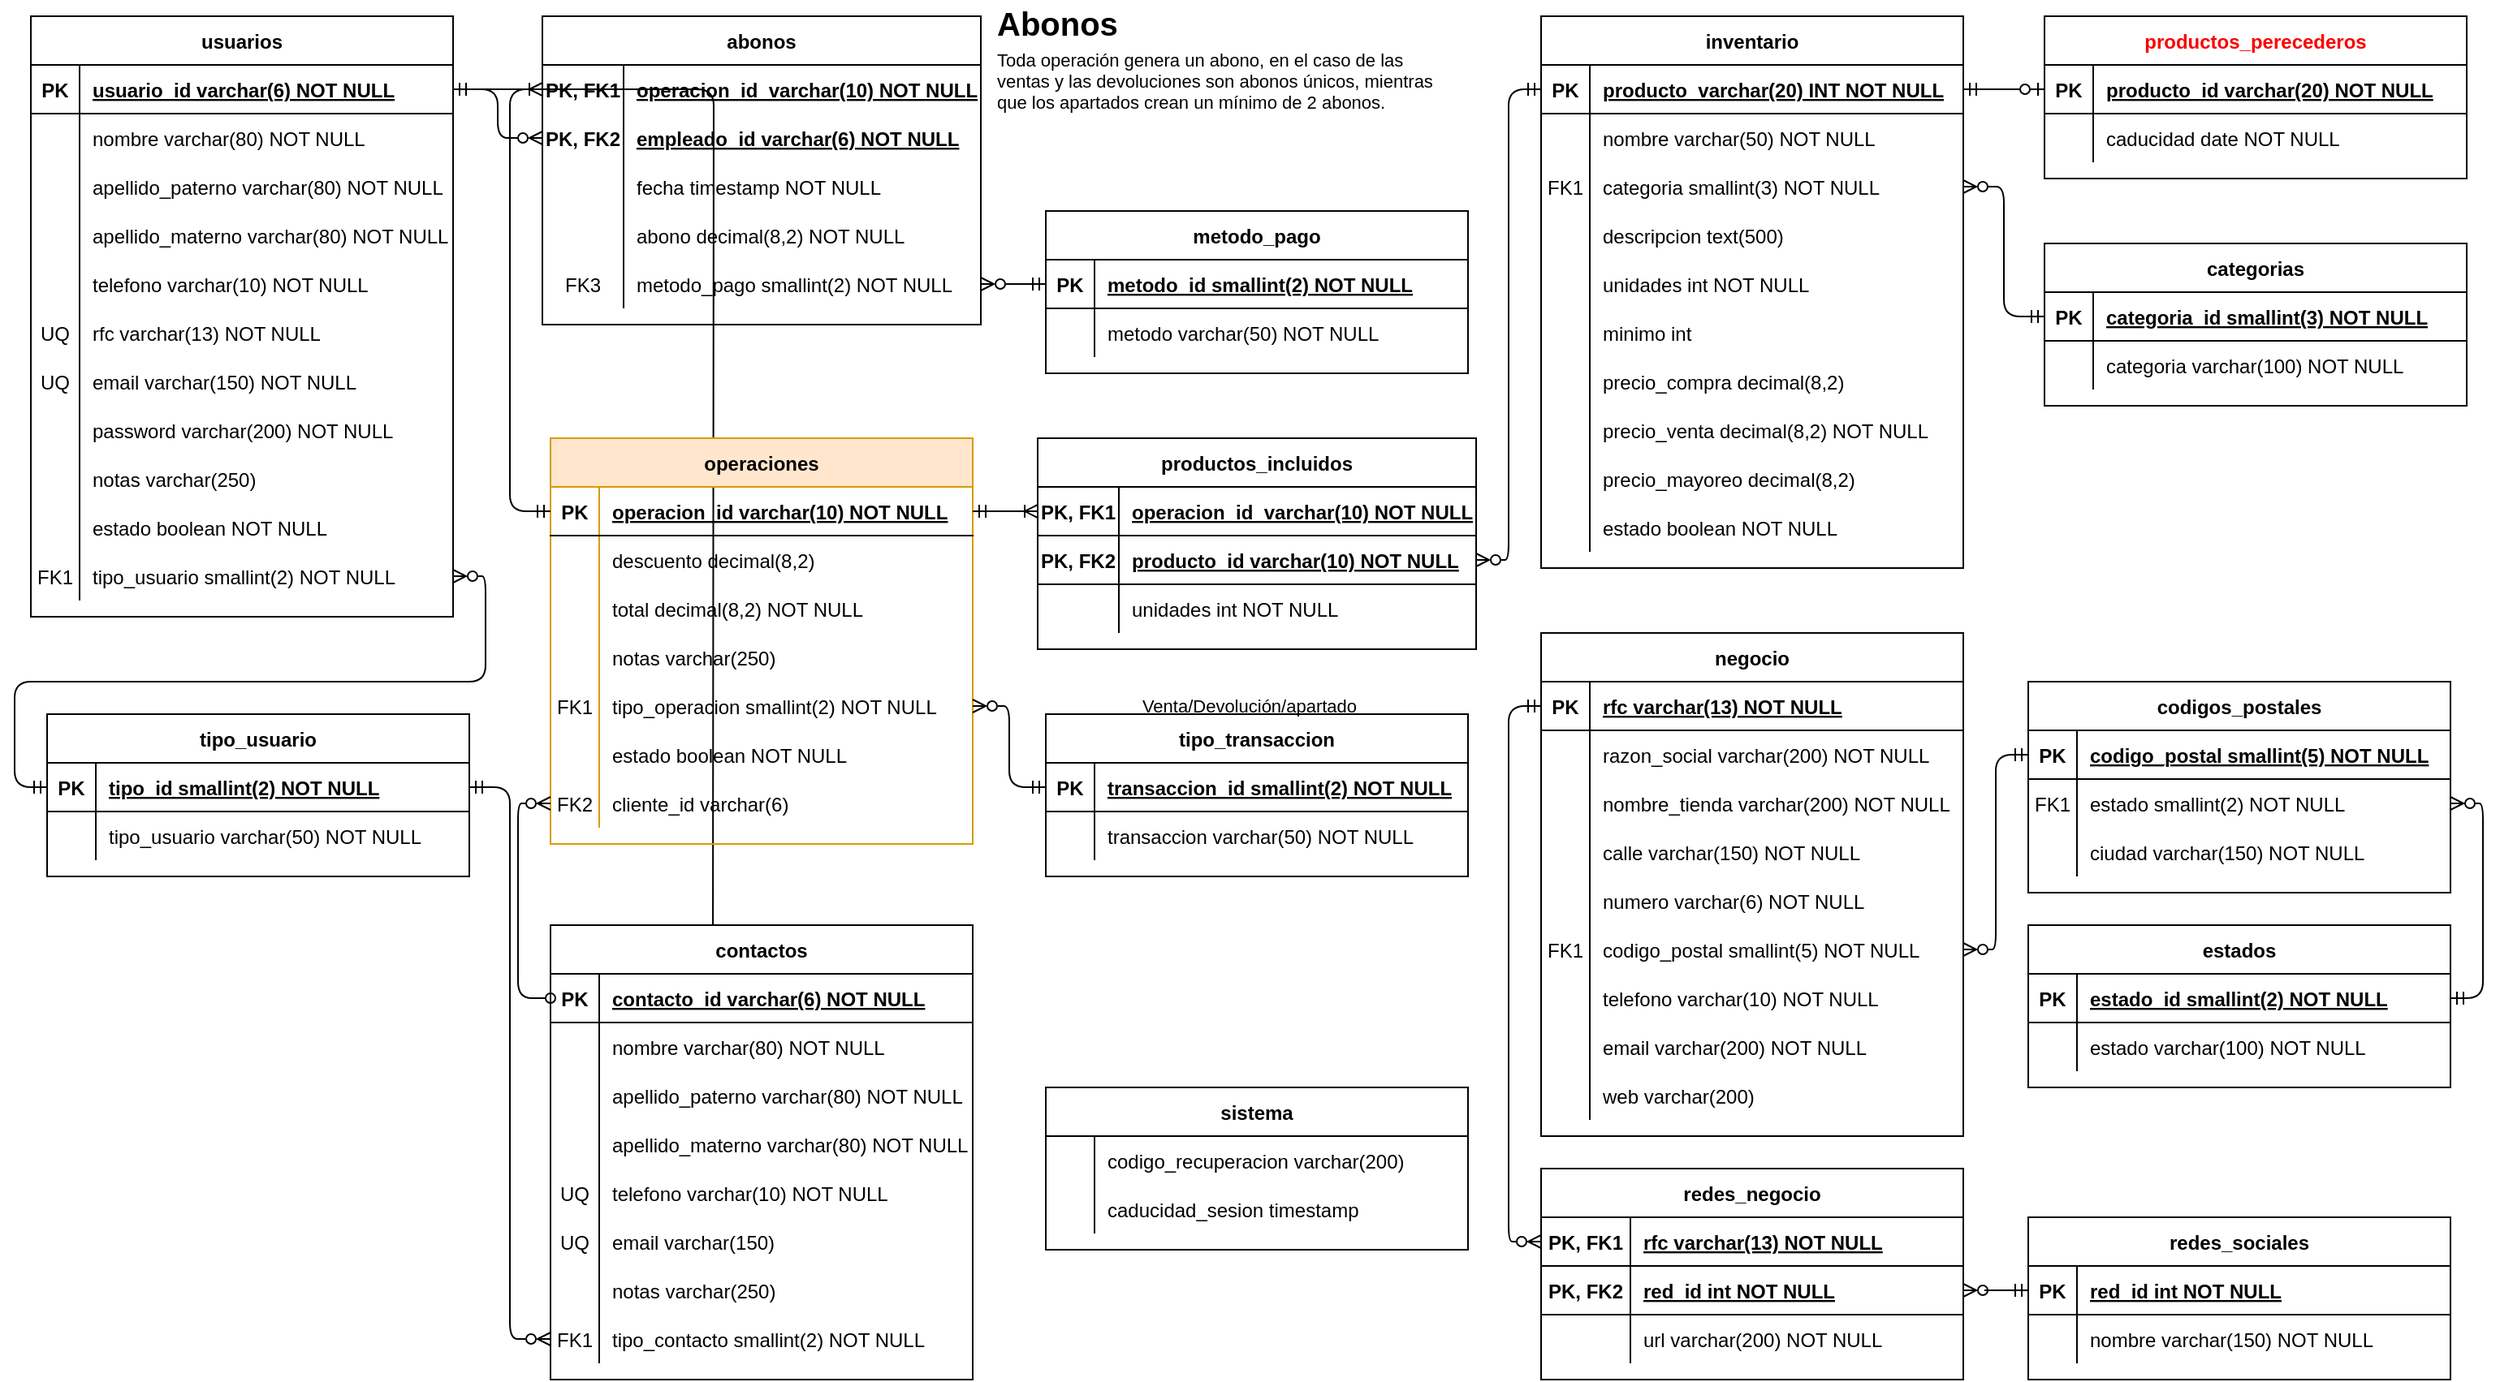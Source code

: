 <mxfile version="21.0.2" type="device"><diagram id="R2lEEEUBdFMjLlhIrx00" name="Page-1"><mxGraphModel dx="825" dy="778" grid="1" gridSize="10" guides="1" tooltips="1" connect="1" arrows="1" fold="1" page="1" pageScale="1" pageWidth="850" pageHeight="1100" math="0" shadow="0" extFonts="Permanent Marker^https://fonts.googleapis.com/css?family=Permanent+Marker"><root><mxCell id="0"/><mxCell id="1" parent="0"/><mxCell id="C-vyLk0tnHw3VtMMgP7b-1" value="" style="edgeStyle=orthogonalEdgeStyle;endArrow=ERzeroToMany;startArrow=ERone;endFill=1;startFill=0;" parent="1" source="C-vyLk0tnHw3VtMMgP7b-24" target="BdW_bjCJpLD7u_rMd1p7-78" edge="1"><mxGeometry width="100" height="100" relative="1" as="geometry"><mxPoint x="340" y="720" as="sourcePoint"/><mxPoint x="440" y="620" as="targetPoint"/></mxGeometry></mxCell><mxCell id="C-vyLk0tnHw3VtMMgP7b-2" value="operaciones" style="shape=table;startSize=30;container=1;collapsible=1;childLayout=tableLayout;fixedRows=1;rowLines=0;fontStyle=1;align=center;resizeLast=1;shadow=0;rounded=0;swimlaneFillColor=none;fillColor=#ffe6cc;strokeColor=#d79b00;" parent="1" vertex="1"><mxGeometry x="340" y="300" width="260" height="250" as="geometry"/></mxCell><mxCell id="C-vyLk0tnHw3VtMMgP7b-3" value="" style="shape=partialRectangle;collapsible=0;dropTarget=0;pointerEvents=0;fillColor=none;points=[[0,0.5],[1,0.5]];portConstraint=eastwest;top=0;left=0;right=0;bottom=1;" parent="C-vyLk0tnHw3VtMMgP7b-2" vertex="1"><mxGeometry y="30" width="260" height="30" as="geometry"/></mxCell><mxCell id="C-vyLk0tnHw3VtMMgP7b-4" value="PK" style="shape=partialRectangle;overflow=hidden;connectable=0;fillColor=none;top=0;left=0;bottom=0;right=0;fontStyle=1;" parent="C-vyLk0tnHw3VtMMgP7b-3" vertex="1"><mxGeometry width="30" height="30" as="geometry"><mxRectangle width="30" height="30" as="alternateBounds"/></mxGeometry></mxCell><mxCell id="C-vyLk0tnHw3VtMMgP7b-5" value="operacion_id varchar(10) NOT NULL " style="shape=partialRectangle;overflow=hidden;connectable=0;fillColor=none;top=0;left=0;bottom=0;right=0;align=left;spacingLeft=6;fontStyle=5;" parent="C-vyLk0tnHw3VtMMgP7b-3" vertex="1"><mxGeometry x="30" width="230" height="30" as="geometry"><mxRectangle width="230" height="30" as="alternateBounds"/></mxGeometry></mxCell><mxCell id="BdW_bjCJpLD7u_rMd1p7-140" style="shape=partialRectangle;collapsible=0;dropTarget=0;pointerEvents=0;fillColor=none;points=[[0,0.5],[1,0.5]];portConstraint=eastwest;top=0;left=0;right=0;bottom=0;" vertex="1" parent="C-vyLk0tnHw3VtMMgP7b-2"><mxGeometry y="60" width="260" height="30" as="geometry"/></mxCell><mxCell id="BdW_bjCJpLD7u_rMd1p7-141" style="shape=partialRectangle;overflow=hidden;connectable=0;fillColor=none;top=0;left=0;bottom=0;right=0;" vertex="1" parent="BdW_bjCJpLD7u_rMd1p7-140"><mxGeometry width="30" height="30" as="geometry"><mxRectangle width="30" height="30" as="alternateBounds"/></mxGeometry></mxCell><mxCell id="BdW_bjCJpLD7u_rMd1p7-142" value="descuento decimal(8,2) " style="shape=partialRectangle;overflow=hidden;connectable=0;fillColor=none;top=0;left=0;bottom=0;right=0;align=left;spacingLeft=6;" vertex="1" parent="BdW_bjCJpLD7u_rMd1p7-140"><mxGeometry x="30" width="230" height="30" as="geometry"><mxRectangle width="230" height="30" as="alternateBounds"/></mxGeometry></mxCell><mxCell id="BdW_bjCJpLD7u_rMd1p7-143" style="shape=partialRectangle;collapsible=0;dropTarget=0;pointerEvents=0;fillColor=none;points=[[0,0.5],[1,0.5]];portConstraint=eastwest;top=0;left=0;right=0;bottom=0;" vertex="1" parent="C-vyLk0tnHw3VtMMgP7b-2"><mxGeometry y="90" width="260" height="30" as="geometry"/></mxCell><mxCell id="BdW_bjCJpLD7u_rMd1p7-144" style="shape=partialRectangle;overflow=hidden;connectable=0;fillColor=none;top=0;left=0;bottom=0;right=0;" vertex="1" parent="BdW_bjCJpLD7u_rMd1p7-143"><mxGeometry width="30" height="30" as="geometry"><mxRectangle width="30" height="30" as="alternateBounds"/></mxGeometry></mxCell><mxCell id="BdW_bjCJpLD7u_rMd1p7-145" value="total decimal(8,2) NOT NULL" style="shape=partialRectangle;overflow=hidden;connectable=0;fillColor=none;top=0;left=0;bottom=0;right=0;align=left;spacingLeft=6;" vertex="1" parent="BdW_bjCJpLD7u_rMd1p7-143"><mxGeometry x="30" width="230" height="30" as="geometry"><mxRectangle width="230" height="30" as="alternateBounds"/></mxGeometry></mxCell><mxCell id="BdW_bjCJpLD7u_rMd1p7-151" style="shape=partialRectangle;collapsible=0;dropTarget=0;pointerEvents=0;fillColor=none;points=[[0,0.5],[1,0.5]];portConstraint=eastwest;top=0;left=0;right=0;bottom=0;" vertex="1" parent="C-vyLk0tnHw3VtMMgP7b-2"><mxGeometry y="120" width="260" height="30" as="geometry"/></mxCell><mxCell id="BdW_bjCJpLD7u_rMd1p7-152" style="shape=partialRectangle;overflow=hidden;connectable=0;fillColor=none;top=0;left=0;bottom=0;right=0;" vertex="1" parent="BdW_bjCJpLD7u_rMd1p7-151"><mxGeometry width="30" height="30" as="geometry"><mxRectangle width="30" height="30" as="alternateBounds"/></mxGeometry></mxCell><mxCell id="BdW_bjCJpLD7u_rMd1p7-153" value="notas varchar(250)" style="shape=partialRectangle;overflow=hidden;connectable=0;fillColor=none;top=0;left=0;bottom=0;right=0;align=left;spacingLeft=6;" vertex="1" parent="BdW_bjCJpLD7u_rMd1p7-151"><mxGeometry x="30" width="230" height="30" as="geometry"><mxRectangle width="230" height="30" as="alternateBounds"/></mxGeometry></mxCell><mxCell id="BdW_bjCJpLD7u_rMd1p7-75" style="shape=partialRectangle;collapsible=0;dropTarget=0;pointerEvents=0;fillColor=none;points=[[0,0.5],[1,0.5]];portConstraint=eastwest;top=0;left=0;right=0;bottom=0;" vertex="1" parent="C-vyLk0tnHw3VtMMgP7b-2"><mxGeometry y="150" width="260" height="30" as="geometry"/></mxCell><mxCell id="BdW_bjCJpLD7u_rMd1p7-76" value="FK1" style="shape=partialRectangle;overflow=hidden;connectable=0;fillColor=none;top=0;left=0;bottom=0;right=0;" vertex="1" parent="BdW_bjCJpLD7u_rMd1p7-75"><mxGeometry width="30" height="30" as="geometry"><mxRectangle width="30" height="30" as="alternateBounds"/></mxGeometry></mxCell><mxCell id="BdW_bjCJpLD7u_rMd1p7-77" value="tipo_operacion smallint(2) NOT NULL" style="shape=partialRectangle;overflow=hidden;connectable=0;fillColor=none;top=0;left=0;bottom=0;right=0;align=left;spacingLeft=6;" vertex="1" parent="BdW_bjCJpLD7u_rMd1p7-75"><mxGeometry x="30" width="230" height="30" as="geometry"><mxRectangle width="230" height="30" as="alternateBounds"/></mxGeometry></mxCell><mxCell id="BdW_bjCJpLD7u_rMd1p7-410" style="shape=partialRectangle;collapsible=0;dropTarget=0;pointerEvents=0;fillColor=none;points=[[0,0.5],[1,0.5]];portConstraint=eastwest;top=0;left=0;right=0;bottom=0;" vertex="1" parent="C-vyLk0tnHw3VtMMgP7b-2"><mxGeometry y="180" width="260" height="30" as="geometry"/></mxCell><mxCell id="BdW_bjCJpLD7u_rMd1p7-411" style="shape=partialRectangle;overflow=hidden;connectable=0;fillColor=none;top=0;left=0;bottom=0;right=0;" vertex="1" parent="BdW_bjCJpLD7u_rMd1p7-410"><mxGeometry width="30" height="30" as="geometry"><mxRectangle width="30" height="30" as="alternateBounds"/></mxGeometry></mxCell><mxCell id="BdW_bjCJpLD7u_rMd1p7-412" value="estado boolean NOT NULL" style="shape=partialRectangle;overflow=hidden;connectable=0;fillColor=none;top=0;left=0;bottom=0;right=0;align=left;spacingLeft=6;" vertex="1" parent="BdW_bjCJpLD7u_rMd1p7-410"><mxGeometry x="30" width="230" height="30" as="geometry"><mxRectangle width="230" height="30" as="alternateBounds"/></mxGeometry></mxCell><mxCell id="BdW_bjCJpLD7u_rMd1p7-146" style="shape=partialRectangle;collapsible=0;dropTarget=0;pointerEvents=0;fillColor=none;points=[[0,0.5],[1,0.5]];portConstraint=eastwest;top=0;left=0;right=0;bottom=0;" vertex="1" parent="C-vyLk0tnHw3VtMMgP7b-2"><mxGeometry y="210" width="260" height="30" as="geometry"/></mxCell><mxCell id="BdW_bjCJpLD7u_rMd1p7-147" value="FK2" style="shape=partialRectangle;overflow=hidden;connectable=0;fillColor=none;top=0;left=0;bottom=0;right=0;" vertex="1" parent="BdW_bjCJpLD7u_rMd1p7-146"><mxGeometry width="30" height="30" as="geometry"><mxRectangle width="30" height="30" as="alternateBounds"/></mxGeometry></mxCell><mxCell id="BdW_bjCJpLD7u_rMd1p7-148" value="cliente_id varchar(6)" style="shape=partialRectangle;overflow=hidden;connectable=0;fillColor=none;top=0;left=0;bottom=0;right=0;align=left;spacingLeft=6;" vertex="1" parent="BdW_bjCJpLD7u_rMd1p7-146"><mxGeometry x="30" width="230" height="30" as="geometry"><mxRectangle width="230" height="30" as="alternateBounds"/></mxGeometry></mxCell><mxCell id="C-vyLk0tnHw3VtMMgP7b-23" value="usuarios" style="shape=table;startSize=30;container=1;collapsible=1;childLayout=tableLayout;fixedRows=1;rowLines=0;fontStyle=1;align=center;resizeLast=1;" parent="1" vertex="1"><mxGeometry x="20" y="40" width="260" height="370" as="geometry"/></mxCell><mxCell id="C-vyLk0tnHw3VtMMgP7b-24" value="" style="shape=partialRectangle;collapsible=0;dropTarget=0;pointerEvents=0;fillColor=none;points=[[0,0.5],[1,0.5]];portConstraint=eastwest;top=0;left=0;right=0;bottom=1;" parent="C-vyLk0tnHw3VtMMgP7b-23" vertex="1"><mxGeometry y="30" width="260" height="30" as="geometry"/></mxCell><mxCell id="C-vyLk0tnHw3VtMMgP7b-25" value="PK" style="shape=partialRectangle;overflow=hidden;connectable=0;fillColor=none;top=0;left=0;bottom=0;right=0;fontStyle=1;" parent="C-vyLk0tnHw3VtMMgP7b-24" vertex="1"><mxGeometry width="30" height="30" as="geometry"><mxRectangle width="30" height="30" as="alternateBounds"/></mxGeometry></mxCell><mxCell id="C-vyLk0tnHw3VtMMgP7b-26" value="usuario_id varchar(6) NOT NULL " style="shape=partialRectangle;overflow=hidden;connectable=0;fillColor=none;top=0;left=0;bottom=0;right=0;align=left;spacingLeft=6;fontStyle=5;" parent="C-vyLk0tnHw3VtMMgP7b-24" vertex="1"><mxGeometry x="30" width="230" height="30" as="geometry"><mxRectangle width="230" height="30" as="alternateBounds"/></mxGeometry></mxCell><mxCell id="C-vyLk0tnHw3VtMMgP7b-27" value="" style="shape=partialRectangle;collapsible=0;dropTarget=0;pointerEvents=0;fillColor=none;points=[[0,0.5],[1,0.5]];portConstraint=eastwest;top=0;left=0;right=0;bottom=0;" parent="C-vyLk0tnHw3VtMMgP7b-23" vertex="1"><mxGeometry y="60" width="260" height="30" as="geometry"/></mxCell><mxCell id="C-vyLk0tnHw3VtMMgP7b-28" value="" style="shape=partialRectangle;overflow=hidden;connectable=0;fillColor=none;top=0;left=0;bottom=0;right=0;" parent="C-vyLk0tnHw3VtMMgP7b-27" vertex="1"><mxGeometry width="30" height="30" as="geometry"><mxRectangle width="30" height="30" as="alternateBounds"/></mxGeometry></mxCell><mxCell id="C-vyLk0tnHw3VtMMgP7b-29" value="nombre varchar(80) NOT NULL" style="shape=partialRectangle;overflow=hidden;connectable=0;fillColor=none;top=0;left=0;bottom=0;right=0;align=left;spacingLeft=6;" parent="C-vyLk0tnHw3VtMMgP7b-27" vertex="1"><mxGeometry x="30" width="230" height="30" as="geometry"><mxRectangle width="230" height="30" as="alternateBounds"/></mxGeometry></mxCell><mxCell id="BdW_bjCJpLD7u_rMd1p7-35" style="shape=partialRectangle;collapsible=0;dropTarget=0;pointerEvents=0;fillColor=none;points=[[0,0.5],[1,0.5]];portConstraint=eastwest;top=0;left=0;right=0;bottom=0;" vertex="1" parent="C-vyLk0tnHw3VtMMgP7b-23"><mxGeometry y="90" width="260" height="30" as="geometry"/></mxCell><mxCell id="BdW_bjCJpLD7u_rMd1p7-36" style="shape=partialRectangle;overflow=hidden;connectable=0;fillColor=none;top=0;left=0;bottom=0;right=0;" vertex="1" parent="BdW_bjCJpLD7u_rMd1p7-35"><mxGeometry width="30" height="30" as="geometry"><mxRectangle width="30" height="30" as="alternateBounds"/></mxGeometry></mxCell><mxCell id="BdW_bjCJpLD7u_rMd1p7-37" value="apellido_paterno varchar(80) NOT NULL" style="shape=partialRectangle;overflow=hidden;connectable=0;fillColor=none;top=0;left=0;bottom=0;right=0;align=left;spacingLeft=6;" vertex="1" parent="BdW_bjCJpLD7u_rMd1p7-35"><mxGeometry x="30" width="230" height="30" as="geometry"><mxRectangle width="230" height="30" as="alternateBounds"/></mxGeometry></mxCell><mxCell id="BdW_bjCJpLD7u_rMd1p7-38" style="shape=partialRectangle;collapsible=0;dropTarget=0;pointerEvents=0;fillColor=none;points=[[0,0.5],[1,0.5]];portConstraint=eastwest;top=0;left=0;right=0;bottom=0;" vertex="1" parent="C-vyLk0tnHw3VtMMgP7b-23"><mxGeometry y="120" width="260" height="30" as="geometry"/></mxCell><mxCell id="BdW_bjCJpLD7u_rMd1p7-39" style="shape=partialRectangle;overflow=hidden;connectable=0;fillColor=none;top=0;left=0;bottom=0;right=0;" vertex="1" parent="BdW_bjCJpLD7u_rMd1p7-38"><mxGeometry width="30" height="30" as="geometry"><mxRectangle width="30" height="30" as="alternateBounds"/></mxGeometry></mxCell><mxCell id="BdW_bjCJpLD7u_rMd1p7-40" value="apellido_materno varchar(80) NOT NULL" style="shape=partialRectangle;overflow=hidden;connectable=0;fillColor=none;top=0;left=0;bottom=0;right=0;align=left;spacingLeft=6;" vertex="1" parent="BdW_bjCJpLD7u_rMd1p7-38"><mxGeometry x="30" width="230" height="30" as="geometry"><mxRectangle width="230" height="30" as="alternateBounds"/></mxGeometry></mxCell><mxCell id="BdW_bjCJpLD7u_rMd1p7-41" style="shape=partialRectangle;collapsible=0;dropTarget=0;pointerEvents=0;fillColor=none;points=[[0,0.5],[1,0.5]];portConstraint=eastwest;top=0;left=0;right=0;bottom=0;" vertex="1" parent="C-vyLk0tnHw3VtMMgP7b-23"><mxGeometry y="150" width="260" height="30" as="geometry"/></mxCell><mxCell id="BdW_bjCJpLD7u_rMd1p7-42" style="shape=partialRectangle;overflow=hidden;connectable=0;fillColor=none;top=0;left=0;bottom=0;right=0;" vertex="1" parent="BdW_bjCJpLD7u_rMd1p7-41"><mxGeometry width="30" height="30" as="geometry"><mxRectangle width="30" height="30" as="alternateBounds"/></mxGeometry></mxCell><mxCell id="BdW_bjCJpLD7u_rMd1p7-43" value="telefono varchar(10) NOT NULL" style="shape=partialRectangle;overflow=hidden;connectable=0;fillColor=none;top=0;left=0;bottom=0;right=0;align=left;spacingLeft=6;" vertex="1" parent="BdW_bjCJpLD7u_rMd1p7-41"><mxGeometry x="30" width="230" height="30" as="geometry"><mxRectangle width="230" height="30" as="alternateBounds"/></mxGeometry></mxCell><mxCell id="BdW_bjCJpLD7u_rMd1p7-44" style="shape=partialRectangle;collapsible=0;dropTarget=0;pointerEvents=0;fillColor=none;points=[[0,0.5],[1,0.5]];portConstraint=eastwest;top=0;left=0;right=0;bottom=0;" vertex="1" parent="C-vyLk0tnHw3VtMMgP7b-23"><mxGeometry y="180" width="260" height="30" as="geometry"/></mxCell><mxCell id="BdW_bjCJpLD7u_rMd1p7-45" value="UQ" style="shape=partialRectangle;overflow=hidden;connectable=0;fillColor=none;top=0;left=0;bottom=0;right=0;" vertex="1" parent="BdW_bjCJpLD7u_rMd1p7-44"><mxGeometry width="30" height="30" as="geometry"><mxRectangle width="30" height="30" as="alternateBounds"/></mxGeometry></mxCell><mxCell id="BdW_bjCJpLD7u_rMd1p7-46" value="rfc varchar(13) NOT NULL" style="shape=partialRectangle;overflow=hidden;connectable=0;fillColor=none;top=0;left=0;bottom=0;right=0;align=left;spacingLeft=6;" vertex="1" parent="BdW_bjCJpLD7u_rMd1p7-44"><mxGeometry x="30" width="230" height="30" as="geometry"><mxRectangle width="230" height="30" as="alternateBounds"/></mxGeometry></mxCell><mxCell id="BdW_bjCJpLD7u_rMd1p7-47" style="shape=partialRectangle;collapsible=0;dropTarget=0;pointerEvents=0;fillColor=none;points=[[0,0.5],[1,0.5]];portConstraint=eastwest;top=0;left=0;right=0;bottom=0;" vertex="1" parent="C-vyLk0tnHw3VtMMgP7b-23"><mxGeometry y="210" width="260" height="30" as="geometry"/></mxCell><mxCell id="BdW_bjCJpLD7u_rMd1p7-48" value="UQ" style="shape=partialRectangle;overflow=hidden;connectable=0;fillColor=none;top=0;left=0;bottom=0;right=0;" vertex="1" parent="BdW_bjCJpLD7u_rMd1p7-47"><mxGeometry width="30" height="30" as="geometry"><mxRectangle width="30" height="30" as="alternateBounds"/></mxGeometry></mxCell><mxCell id="BdW_bjCJpLD7u_rMd1p7-49" value="email varchar(150) NOT NULL" style="shape=partialRectangle;overflow=hidden;connectable=0;fillColor=none;top=0;left=0;bottom=0;right=0;align=left;spacingLeft=6;" vertex="1" parent="BdW_bjCJpLD7u_rMd1p7-47"><mxGeometry x="30" width="230" height="30" as="geometry"><mxRectangle width="230" height="30" as="alternateBounds"/></mxGeometry></mxCell><mxCell id="BdW_bjCJpLD7u_rMd1p7-56" style="shape=partialRectangle;collapsible=0;dropTarget=0;pointerEvents=0;fillColor=none;points=[[0,0.5],[1,0.5]];portConstraint=eastwest;top=0;left=0;right=0;bottom=0;" vertex="1" parent="C-vyLk0tnHw3VtMMgP7b-23"><mxGeometry y="240" width="260" height="30" as="geometry"/></mxCell><mxCell id="BdW_bjCJpLD7u_rMd1p7-57" style="shape=partialRectangle;overflow=hidden;connectable=0;fillColor=none;top=0;left=0;bottom=0;right=0;" vertex="1" parent="BdW_bjCJpLD7u_rMd1p7-56"><mxGeometry width="30" height="30" as="geometry"><mxRectangle width="30" height="30" as="alternateBounds"/></mxGeometry></mxCell><mxCell id="BdW_bjCJpLD7u_rMd1p7-58" value="password varchar(200) NOT NULL" style="shape=partialRectangle;overflow=hidden;connectable=0;fillColor=none;top=0;left=0;bottom=0;right=0;align=left;spacingLeft=6;" vertex="1" parent="BdW_bjCJpLD7u_rMd1p7-56"><mxGeometry x="30" width="230" height="30" as="geometry"><mxRectangle width="230" height="30" as="alternateBounds"/></mxGeometry></mxCell><mxCell id="BdW_bjCJpLD7u_rMd1p7-53" style="shape=partialRectangle;collapsible=0;dropTarget=0;pointerEvents=0;fillColor=none;points=[[0,0.5],[1,0.5]];portConstraint=eastwest;top=0;left=0;right=0;bottom=0;" vertex="1" parent="C-vyLk0tnHw3VtMMgP7b-23"><mxGeometry y="270" width="260" height="30" as="geometry"/></mxCell><mxCell id="BdW_bjCJpLD7u_rMd1p7-54" style="shape=partialRectangle;overflow=hidden;connectable=0;fillColor=none;top=0;left=0;bottom=0;right=0;" vertex="1" parent="BdW_bjCJpLD7u_rMd1p7-53"><mxGeometry width="30" height="30" as="geometry"><mxRectangle width="30" height="30" as="alternateBounds"/></mxGeometry></mxCell><mxCell id="BdW_bjCJpLD7u_rMd1p7-55" value="notas varchar(250)" style="shape=partialRectangle;overflow=hidden;connectable=0;fillColor=none;top=0;left=0;bottom=0;right=0;align=left;spacingLeft=6;" vertex="1" parent="BdW_bjCJpLD7u_rMd1p7-53"><mxGeometry x="30" width="230" height="30" as="geometry"><mxRectangle width="230" height="30" as="alternateBounds"/></mxGeometry></mxCell><mxCell id="BdW_bjCJpLD7u_rMd1p7-50" style="shape=partialRectangle;collapsible=0;dropTarget=0;pointerEvents=0;fillColor=none;points=[[0,0.5],[1,0.5]];portConstraint=eastwest;top=0;left=0;right=0;bottom=0;" vertex="1" parent="C-vyLk0tnHw3VtMMgP7b-23"><mxGeometry y="300" width="260" height="30" as="geometry"/></mxCell><mxCell id="BdW_bjCJpLD7u_rMd1p7-51" style="shape=partialRectangle;overflow=hidden;connectable=0;fillColor=none;top=0;left=0;bottom=0;right=0;" vertex="1" parent="BdW_bjCJpLD7u_rMd1p7-50"><mxGeometry width="30" height="30" as="geometry"><mxRectangle width="30" height="30" as="alternateBounds"/></mxGeometry></mxCell><mxCell id="BdW_bjCJpLD7u_rMd1p7-52" value="estado boolean NOT NULL" style="shape=partialRectangle;overflow=hidden;connectable=0;fillColor=none;top=0;left=0;bottom=0;right=0;align=left;spacingLeft=6;" vertex="1" parent="BdW_bjCJpLD7u_rMd1p7-50"><mxGeometry x="30" width="230" height="30" as="geometry"><mxRectangle width="230" height="30" as="alternateBounds"/></mxGeometry></mxCell><mxCell id="BdW_bjCJpLD7u_rMd1p7-59" style="shape=partialRectangle;collapsible=0;dropTarget=0;pointerEvents=0;fillColor=none;points=[[0,0.5],[1,0.5]];portConstraint=eastwest;top=0;left=0;right=0;bottom=0;" vertex="1" parent="C-vyLk0tnHw3VtMMgP7b-23"><mxGeometry y="330" width="260" height="30" as="geometry"/></mxCell><mxCell id="BdW_bjCJpLD7u_rMd1p7-60" value="FK1" style="shape=partialRectangle;overflow=hidden;connectable=0;fillColor=none;top=0;left=0;bottom=0;right=0;" vertex="1" parent="BdW_bjCJpLD7u_rMd1p7-59"><mxGeometry width="30" height="30" as="geometry"><mxRectangle width="30" height="30" as="alternateBounds"/></mxGeometry></mxCell><mxCell id="BdW_bjCJpLD7u_rMd1p7-61" value="tipo_usuario smallint(2) NOT NULL" style="shape=partialRectangle;overflow=hidden;connectable=0;fillColor=none;top=0;left=0;bottom=0;right=0;align=left;spacingLeft=6;" vertex="1" parent="BdW_bjCJpLD7u_rMd1p7-59"><mxGeometry x="30" width="230" height="30" as="geometry"><mxRectangle width="230" height="30" as="alternateBounds"/></mxGeometry></mxCell><mxCell id="BdW_bjCJpLD7u_rMd1p7-62" value="tipo_usuario" style="shape=table;startSize=30;container=1;collapsible=1;childLayout=tableLayout;fixedRows=1;rowLines=0;fontStyle=1;align=center;resizeLast=1;" vertex="1" parent="1"><mxGeometry x="30" y="470" width="260" height="100" as="geometry"/></mxCell><mxCell id="BdW_bjCJpLD7u_rMd1p7-63" value="" style="shape=partialRectangle;collapsible=0;dropTarget=0;pointerEvents=0;fillColor=none;points=[[0,0.5],[1,0.5]];portConstraint=eastwest;top=0;left=0;right=0;bottom=1;" vertex="1" parent="BdW_bjCJpLD7u_rMd1p7-62"><mxGeometry y="30" width="260" height="30" as="geometry"/></mxCell><mxCell id="BdW_bjCJpLD7u_rMd1p7-64" value="PK" style="shape=partialRectangle;overflow=hidden;connectable=0;fillColor=none;top=0;left=0;bottom=0;right=0;fontStyle=1;" vertex="1" parent="BdW_bjCJpLD7u_rMd1p7-63"><mxGeometry width="30" height="30" as="geometry"><mxRectangle width="30" height="30" as="alternateBounds"/></mxGeometry></mxCell><mxCell id="BdW_bjCJpLD7u_rMd1p7-65" value="tipo_id smallint(2) NOT NULL " style="shape=partialRectangle;overflow=hidden;connectable=0;fillColor=none;top=0;left=0;bottom=0;right=0;align=left;spacingLeft=6;fontStyle=5;" vertex="1" parent="BdW_bjCJpLD7u_rMd1p7-63"><mxGeometry x="30" width="230" height="30" as="geometry"><mxRectangle width="230" height="30" as="alternateBounds"/></mxGeometry></mxCell><mxCell id="BdW_bjCJpLD7u_rMd1p7-66" value="" style="shape=partialRectangle;collapsible=0;dropTarget=0;pointerEvents=0;fillColor=none;points=[[0,0.5],[1,0.5]];portConstraint=eastwest;top=0;left=0;right=0;bottom=0;" vertex="1" parent="BdW_bjCJpLD7u_rMd1p7-62"><mxGeometry y="60" width="260" height="30" as="geometry"/></mxCell><mxCell id="BdW_bjCJpLD7u_rMd1p7-67" value="" style="shape=partialRectangle;overflow=hidden;connectable=0;fillColor=none;top=0;left=0;bottom=0;right=0;" vertex="1" parent="BdW_bjCJpLD7u_rMd1p7-66"><mxGeometry width="30" height="30" as="geometry"><mxRectangle width="30" height="30" as="alternateBounds"/></mxGeometry></mxCell><mxCell id="BdW_bjCJpLD7u_rMd1p7-68" value="tipo_usuario varchar(50) NOT NULL" style="shape=partialRectangle;overflow=hidden;connectable=0;fillColor=none;top=0;left=0;bottom=0;right=0;align=left;spacingLeft=6;" vertex="1" parent="BdW_bjCJpLD7u_rMd1p7-66"><mxGeometry x="30" width="230" height="30" as="geometry"><mxRectangle width="230" height="30" as="alternateBounds"/></mxGeometry></mxCell><mxCell id="BdW_bjCJpLD7u_rMd1p7-81" value="tipo_transaccion" style="shape=table;startSize=30;container=1;collapsible=1;childLayout=tableLayout;fixedRows=1;rowLines=0;fontStyle=1;align=center;resizeLast=1;" vertex="1" parent="1"><mxGeometry x="645" y="470" width="260" height="100" as="geometry"/></mxCell><mxCell id="BdW_bjCJpLD7u_rMd1p7-82" value="" style="shape=partialRectangle;collapsible=0;dropTarget=0;pointerEvents=0;fillColor=none;points=[[0,0.5],[1,0.5]];portConstraint=eastwest;top=0;left=0;right=0;bottom=1;" vertex="1" parent="BdW_bjCJpLD7u_rMd1p7-81"><mxGeometry y="30" width="260" height="30" as="geometry"/></mxCell><mxCell id="BdW_bjCJpLD7u_rMd1p7-83" value="PK" style="shape=partialRectangle;overflow=hidden;connectable=0;fillColor=none;top=0;left=0;bottom=0;right=0;fontStyle=1;" vertex="1" parent="BdW_bjCJpLD7u_rMd1p7-82"><mxGeometry width="30" height="30" as="geometry"><mxRectangle width="30" height="30" as="alternateBounds"/></mxGeometry></mxCell><mxCell id="BdW_bjCJpLD7u_rMd1p7-84" value="transaccion_id smallint(2) NOT NULL " style="shape=partialRectangle;overflow=hidden;connectable=0;fillColor=none;top=0;left=0;bottom=0;right=0;align=left;spacingLeft=6;fontStyle=5;" vertex="1" parent="BdW_bjCJpLD7u_rMd1p7-82"><mxGeometry x="30" width="230" height="30" as="geometry"><mxRectangle width="230" height="30" as="alternateBounds"/></mxGeometry></mxCell><mxCell id="BdW_bjCJpLD7u_rMd1p7-85" value="" style="shape=partialRectangle;collapsible=0;dropTarget=0;pointerEvents=0;fillColor=none;points=[[0,0.5],[1,0.5]];portConstraint=eastwest;top=0;left=0;right=0;bottom=0;fontStyle=0;" vertex="1" parent="BdW_bjCJpLD7u_rMd1p7-81"><mxGeometry y="60" width="260" height="30" as="geometry"/></mxCell><mxCell id="BdW_bjCJpLD7u_rMd1p7-86" value="" style="shape=partialRectangle;overflow=hidden;connectable=0;fillColor=none;top=0;left=0;bottom=0;right=0;" vertex="1" parent="BdW_bjCJpLD7u_rMd1p7-85"><mxGeometry width="30" height="30" as="geometry"><mxRectangle width="30" height="30" as="alternateBounds"/></mxGeometry></mxCell><mxCell id="BdW_bjCJpLD7u_rMd1p7-87" value="transaccion varchar(50) NOT NULL" style="shape=partialRectangle;overflow=hidden;connectable=0;fillColor=none;top=0;left=0;bottom=0;right=0;align=left;spacingLeft=6;fontStyle=0;startSize=30;" vertex="1" parent="BdW_bjCJpLD7u_rMd1p7-85"><mxGeometry x="30" width="230" height="30" as="geometry"><mxRectangle width="230" height="30" as="alternateBounds"/></mxGeometry></mxCell><mxCell id="BdW_bjCJpLD7u_rMd1p7-91" style="edgeStyle=orthogonalEdgeStyle;orthogonalLoop=1;jettySize=auto;html=1;endArrow=ERzeroToMany;endFill=0;rounded=1;strokeColor=default;startArrow=ERmandOne;startFill=0;" edge="1" parent="1" source="BdW_bjCJpLD7u_rMd1p7-63" target="BdW_bjCJpLD7u_rMd1p7-59"><mxGeometry relative="1" as="geometry"/></mxCell><mxCell id="BdW_bjCJpLD7u_rMd1p7-92" style="edgeStyle=orthogonalEdgeStyle;shape=connector;rounded=1;orthogonalLoop=1;jettySize=auto;html=1;entryX=1;entryY=0.5;entryDx=0;entryDy=0;labelBackgroundColor=default;strokeColor=default;fontFamily=Helvetica;fontSize=11;fontColor=default;startArrow=ERmandOne;startFill=0;endArrow=ERzeroToMany;endFill=0;" edge="1" parent="1" source="BdW_bjCJpLD7u_rMd1p7-82" target="BdW_bjCJpLD7u_rMd1p7-75"><mxGeometry relative="1" as="geometry"/></mxCell><mxCell id="BdW_bjCJpLD7u_rMd1p7-96" value="abonos" style="shape=table;startSize=30;container=1;collapsible=1;childLayout=tableLayout;fixedRows=1;rowLines=0;fontStyle=1;align=center;resizeLast=1;swimlaneLine=1;" vertex="1" parent="1"><mxGeometry x="335" y="40" width="270" height="190" as="geometry"/></mxCell><mxCell id="BdW_bjCJpLD7u_rMd1p7-407" style="shape=partialRectangle;collapsible=0;dropTarget=0;pointerEvents=0;fillColor=none;points=[[0,0.5],[1,0.5]];portConstraint=eastwest;top=0;left=0;right=0;bottom=0;" vertex="1" parent="BdW_bjCJpLD7u_rMd1p7-96"><mxGeometry y="30" width="270" height="30" as="geometry"/></mxCell><mxCell id="BdW_bjCJpLD7u_rMd1p7-408" value="PK, FK1" style="shape=partialRectangle;overflow=hidden;connectable=0;fillColor=none;top=0;left=0;bottom=0;right=0;fontStyle=1;" vertex="1" parent="BdW_bjCJpLD7u_rMd1p7-407"><mxGeometry width="50" height="30" as="geometry"><mxRectangle width="50" height="30" as="alternateBounds"/></mxGeometry></mxCell><mxCell id="BdW_bjCJpLD7u_rMd1p7-409" value="operacion_id  varchar(10) NOT NULL" style="shape=partialRectangle;overflow=hidden;connectable=0;fillColor=none;top=0;left=0;bottom=0;right=0;align=left;spacingLeft=6;fontStyle=5;" vertex="1" parent="BdW_bjCJpLD7u_rMd1p7-407"><mxGeometry x="50" width="220" height="30" as="geometry"><mxRectangle width="220" height="30" as="alternateBounds"/></mxGeometry></mxCell><mxCell id="BdW_bjCJpLD7u_rMd1p7-155" style="shape=partialRectangle;collapsible=0;dropTarget=0;pointerEvents=0;fillColor=none;points=[[0,0.5],[1,0.5]];portConstraint=eastwest;top=0;left=0;right=0;bottom=0;" vertex="1" parent="BdW_bjCJpLD7u_rMd1p7-96"><mxGeometry y="60" width="270" height="30" as="geometry"/></mxCell><mxCell id="BdW_bjCJpLD7u_rMd1p7-156" value="PK, FK2" style="shape=partialRectangle;overflow=hidden;connectable=0;fillColor=none;top=0;left=0;bottom=0;right=0;fontStyle=1;" vertex="1" parent="BdW_bjCJpLD7u_rMd1p7-155"><mxGeometry width="50" height="30" as="geometry"><mxRectangle width="50" height="30" as="alternateBounds"/></mxGeometry></mxCell><mxCell id="BdW_bjCJpLD7u_rMd1p7-157" value="empleado_id varchar(6) NOT NULL" style="shape=partialRectangle;overflow=hidden;connectable=0;fillColor=none;top=0;left=0;bottom=0;right=0;align=left;spacingLeft=6;fontStyle=5;" vertex="1" parent="BdW_bjCJpLD7u_rMd1p7-155"><mxGeometry x="50" width="220" height="30" as="geometry"><mxRectangle width="220" height="30" as="alternateBounds"/></mxGeometry></mxCell><mxCell id="BdW_bjCJpLD7u_rMd1p7-115" style="shape=partialRectangle;collapsible=0;dropTarget=0;pointerEvents=0;fillColor=none;points=[[0,0.5],[1,0.5]];portConstraint=eastwest;top=0;left=0;right=0;bottom=0;" vertex="1" parent="BdW_bjCJpLD7u_rMd1p7-96"><mxGeometry y="90" width="270" height="30" as="geometry"/></mxCell><mxCell id="BdW_bjCJpLD7u_rMd1p7-116" style="shape=partialRectangle;overflow=hidden;connectable=0;fillColor=none;top=0;left=0;bottom=0;right=0;" vertex="1" parent="BdW_bjCJpLD7u_rMd1p7-115"><mxGeometry width="50" height="30" as="geometry"><mxRectangle width="50" height="30" as="alternateBounds"/></mxGeometry></mxCell><mxCell id="BdW_bjCJpLD7u_rMd1p7-117" value="fecha timestamp NOT NULL" style="shape=partialRectangle;overflow=hidden;connectable=0;fillColor=none;top=0;left=0;bottom=0;right=0;align=left;spacingLeft=6;" vertex="1" parent="BdW_bjCJpLD7u_rMd1p7-115"><mxGeometry x="50" width="220" height="30" as="geometry"><mxRectangle width="220" height="30" as="alternateBounds"/></mxGeometry></mxCell><mxCell id="BdW_bjCJpLD7u_rMd1p7-103" value="" style="shape=partialRectangle;collapsible=0;dropTarget=0;pointerEvents=0;fillColor=none;points=[[0,0.5],[1,0.5]];portConstraint=eastwest;top=0;left=0;right=0;bottom=0;" vertex="1" parent="BdW_bjCJpLD7u_rMd1p7-96"><mxGeometry y="120" width="270" height="30" as="geometry"/></mxCell><mxCell id="BdW_bjCJpLD7u_rMd1p7-104" value="" style="shape=partialRectangle;overflow=hidden;connectable=0;fillColor=none;top=0;left=0;bottom=0;right=0;" vertex="1" parent="BdW_bjCJpLD7u_rMd1p7-103"><mxGeometry width="50" height="30" as="geometry"><mxRectangle width="50" height="30" as="alternateBounds"/></mxGeometry></mxCell><mxCell id="BdW_bjCJpLD7u_rMd1p7-105" value="abono decimal(8,2) NOT NULL" style="shape=partialRectangle;overflow=hidden;connectable=0;fillColor=none;top=0;left=0;bottom=0;right=0;align=left;spacingLeft=6;" vertex="1" parent="BdW_bjCJpLD7u_rMd1p7-103"><mxGeometry x="50" width="220" height="30" as="geometry"><mxRectangle width="220" height="30" as="alternateBounds"/></mxGeometry></mxCell><mxCell id="BdW_bjCJpLD7u_rMd1p7-106" style="shape=partialRectangle;collapsible=0;dropTarget=0;pointerEvents=0;fillColor=none;points=[[0,0.5],[1,0.5]];portConstraint=eastwest;top=0;left=0;right=0;bottom=0;" vertex="1" parent="BdW_bjCJpLD7u_rMd1p7-96"><mxGeometry y="150" width="270" height="30" as="geometry"/></mxCell><mxCell id="BdW_bjCJpLD7u_rMd1p7-107" value="FK3" style="shape=partialRectangle;overflow=hidden;connectable=0;fillColor=none;top=0;left=0;bottom=0;right=0;" vertex="1" parent="BdW_bjCJpLD7u_rMd1p7-106"><mxGeometry width="50" height="30" as="geometry"><mxRectangle width="50" height="30" as="alternateBounds"/></mxGeometry></mxCell><mxCell id="BdW_bjCJpLD7u_rMd1p7-108" value="metodo_pago smallint(2) NOT NULL" style="shape=partialRectangle;overflow=hidden;connectable=0;fillColor=none;top=0;left=0;bottom=0;right=0;align=left;spacingLeft=6;" vertex="1" parent="BdW_bjCJpLD7u_rMd1p7-106"><mxGeometry x="50" width="220" height="30" as="geometry"><mxRectangle width="220" height="30" as="alternateBounds"/></mxGeometry></mxCell><mxCell id="BdW_bjCJpLD7u_rMd1p7-121" value="productos_incluidos" style="shape=table;startSize=30;container=1;collapsible=1;childLayout=tableLayout;fixedRows=1;rowLines=0;fontStyle=1;align=center;resizeLast=1;" vertex="1" parent="1"><mxGeometry x="640" y="300" width="270" height="130" as="geometry"/></mxCell><mxCell id="BdW_bjCJpLD7u_rMd1p7-122" style="shape=partialRectangle;collapsible=0;dropTarget=0;pointerEvents=0;fillColor=none;points=[[0,0.5],[1,0.5]];portConstraint=eastwest;top=0;left=0;right=0;bottom=1;" vertex="1" parent="BdW_bjCJpLD7u_rMd1p7-121"><mxGeometry y="30" width="270" height="30" as="geometry"/></mxCell><mxCell id="BdW_bjCJpLD7u_rMd1p7-123" value="PK, FK1" style="shape=partialRectangle;overflow=hidden;connectable=0;fillColor=none;top=0;left=0;bottom=0;right=0;fontStyle=1;" vertex="1" parent="BdW_bjCJpLD7u_rMd1p7-122"><mxGeometry width="50" height="30" as="geometry"><mxRectangle width="50" height="30" as="alternateBounds"/></mxGeometry></mxCell><mxCell id="BdW_bjCJpLD7u_rMd1p7-124" value="operacion_id  varchar(10) NOT NULL" style="shape=partialRectangle;overflow=hidden;connectable=0;fillColor=none;top=0;left=0;bottom=0;right=0;align=left;spacingLeft=6;fontStyle=5;" vertex="1" parent="BdW_bjCJpLD7u_rMd1p7-122"><mxGeometry x="50" width="220" height="30" as="geometry"><mxRectangle width="220" height="30" as="alternateBounds"/></mxGeometry></mxCell><mxCell id="BdW_bjCJpLD7u_rMd1p7-125" value="" style="shape=partialRectangle;collapsible=0;dropTarget=0;pointerEvents=0;fillColor=none;points=[[0,0.5],[1,0.5]];portConstraint=eastwest;top=0;left=0;right=0;bottom=1;" vertex="1" parent="BdW_bjCJpLD7u_rMd1p7-121"><mxGeometry y="60" width="270" height="30" as="geometry"/></mxCell><mxCell id="BdW_bjCJpLD7u_rMd1p7-126" value="PK, FK2" style="shape=partialRectangle;overflow=hidden;connectable=0;fillColor=none;top=0;left=0;bottom=0;right=0;fontStyle=1;" vertex="1" parent="BdW_bjCJpLD7u_rMd1p7-125"><mxGeometry width="50" height="30" as="geometry"><mxRectangle width="50" height="30" as="alternateBounds"/></mxGeometry></mxCell><mxCell id="BdW_bjCJpLD7u_rMd1p7-127" value="producto_id varchar(10) NOT NULL" style="shape=partialRectangle;overflow=hidden;connectable=0;fillColor=none;top=0;left=0;bottom=0;right=0;align=left;spacingLeft=6;fontStyle=5;" vertex="1" parent="BdW_bjCJpLD7u_rMd1p7-125"><mxGeometry x="50" width="220" height="30" as="geometry"><mxRectangle width="220" height="30" as="alternateBounds"/></mxGeometry></mxCell><mxCell id="BdW_bjCJpLD7u_rMd1p7-134" style="shape=partialRectangle;collapsible=0;dropTarget=0;pointerEvents=0;fillColor=none;points=[[0,0.5],[1,0.5]];portConstraint=eastwest;top=0;left=0;right=0;bottom=0;" vertex="1" parent="BdW_bjCJpLD7u_rMd1p7-121"><mxGeometry y="90" width="270" height="30" as="geometry"/></mxCell><mxCell id="BdW_bjCJpLD7u_rMd1p7-135" style="shape=partialRectangle;overflow=hidden;connectable=0;fillColor=none;top=0;left=0;bottom=0;right=0;" vertex="1" parent="BdW_bjCJpLD7u_rMd1p7-134"><mxGeometry width="50" height="30" as="geometry"><mxRectangle width="50" height="30" as="alternateBounds"/></mxGeometry></mxCell><mxCell id="BdW_bjCJpLD7u_rMd1p7-136" value="unidades int NOT NULL" style="shape=partialRectangle;overflow=hidden;connectable=0;fillColor=none;top=0;left=0;bottom=0;right=0;align=left;spacingLeft=6;" vertex="1" parent="BdW_bjCJpLD7u_rMd1p7-134"><mxGeometry x="50" width="220" height="30" as="geometry"><mxRectangle width="220" height="30" as="alternateBounds"/></mxGeometry></mxCell><mxCell id="BdW_bjCJpLD7u_rMd1p7-150" style="edgeStyle=orthogonalEdgeStyle;shape=connector;rounded=1;orthogonalLoop=1;jettySize=auto;html=1;labelBackgroundColor=default;strokeColor=default;fontFamily=Helvetica;fontSize=11;fontColor=default;startArrow=ERmandOne;startFill=0;endArrow=ERoneToMany;endFill=0;" edge="1" parent="1" source="C-vyLk0tnHw3VtMMgP7b-3" target="BdW_bjCJpLD7u_rMd1p7-122"><mxGeometry relative="1" as="geometry"/></mxCell><mxCell id="BdW_bjCJpLD7u_rMd1p7-154" value="&lt;h1 style=&quot;font-size: 20px; line-height: 20%;&quot;&gt;Abonos&lt;/h1&gt;&lt;p&gt;Toda operación genera un abono, en el caso de las ventas y las devoluciones son abonos únicos, mientras que los apartados crean un mínimo de 2 abonos.&lt;/p&gt;" style="text;html=1;strokeColor=none;fillColor=none;spacing=5;spacingTop=-20;whiteSpace=wrap;overflow=hidden;rounded=0;fontSize=11;fontFamily=Helvetica;fontColor=default;" vertex="1" parent="1"><mxGeometry x="610" y="40" width="277.5" height="60" as="geometry"/></mxCell><mxCell id="BdW_bjCJpLD7u_rMd1p7-159" value="Venta/Devolución/apartado" style="text;html=1;strokeColor=none;fillColor=none;align=center;verticalAlign=middle;whiteSpace=wrap;rounded=0;fontSize=11;fontFamily=Helvetica;fontColor=default;" vertex="1" parent="1"><mxGeometry x="702.5" y="450" width="135" height="30" as="geometry"/></mxCell><mxCell id="BdW_bjCJpLD7u_rMd1p7-228" value="contactos" style="shape=table;startSize=30;container=1;collapsible=1;childLayout=tableLayout;fixedRows=1;rowLines=0;fontStyle=1;align=center;resizeLast=1;" vertex="1" parent="1"><mxGeometry x="340" y="600" width="260" height="280" as="geometry"/></mxCell><mxCell id="BdW_bjCJpLD7u_rMd1p7-229" value="" style="shape=partialRectangle;collapsible=0;dropTarget=0;pointerEvents=0;fillColor=none;points=[[0,0.5],[1,0.5]];portConstraint=eastwest;top=0;left=0;right=0;bottom=1;" vertex="1" parent="BdW_bjCJpLD7u_rMd1p7-228"><mxGeometry y="30" width="260" height="30" as="geometry"/></mxCell><mxCell id="BdW_bjCJpLD7u_rMd1p7-230" value="PK" style="shape=partialRectangle;overflow=hidden;connectable=0;fillColor=none;top=0;left=0;bottom=0;right=0;fontStyle=1;" vertex="1" parent="BdW_bjCJpLD7u_rMd1p7-229"><mxGeometry width="30" height="30" as="geometry"><mxRectangle width="30" height="30" as="alternateBounds"/></mxGeometry></mxCell><mxCell id="BdW_bjCJpLD7u_rMd1p7-231" value="contacto_id varchar(6) NOT NULL " style="shape=partialRectangle;overflow=hidden;connectable=0;fillColor=none;top=0;left=0;bottom=0;right=0;align=left;spacingLeft=6;fontStyle=5;" vertex="1" parent="BdW_bjCJpLD7u_rMd1p7-229"><mxGeometry x="30" width="230" height="30" as="geometry"><mxRectangle width="230" height="30" as="alternateBounds"/></mxGeometry></mxCell><mxCell id="BdW_bjCJpLD7u_rMd1p7-232" value="" style="shape=partialRectangle;collapsible=0;dropTarget=0;pointerEvents=0;fillColor=none;points=[[0,0.5],[1,0.5]];portConstraint=eastwest;top=0;left=0;right=0;bottom=0;" vertex="1" parent="BdW_bjCJpLD7u_rMd1p7-228"><mxGeometry y="60" width="260" height="30" as="geometry"/></mxCell><mxCell id="BdW_bjCJpLD7u_rMd1p7-233" value="" style="shape=partialRectangle;overflow=hidden;connectable=0;fillColor=none;top=0;left=0;bottom=0;right=0;" vertex="1" parent="BdW_bjCJpLD7u_rMd1p7-232"><mxGeometry width="30" height="30" as="geometry"><mxRectangle width="30" height="30" as="alternateBounds"/></mxGeometry></mxCell><mxCell id="BdW_bjCJpLD7u_rMd1p7-234" value="nombre varchar(80) NOT NULL" style="shape=partialRectangle;overflow=hidden;connectable=0;fillColor=none;top=0;left=0;bottom=0;right=0;align=left;spacingLeft=6;" vertex="1" parent="BdW_bjCJpLD7u_rMd1p7-232"><mxGeometry x="30" width="230" height="30" as="geometry"><mxRectangle width="230" height="30" as="alternateBounds"/></mxGeometry></mxCell><mxCell id="BdW_bjCJpLD7u_rMd1p7-235" style="shape=partialRectangle;collapsible=0;dropTarget=0;pointerEvents=0;fillColor=none;points=[[0,0.5],[1,0.5]];portConstraint=eastwest;top=0;left=0;right=0;bottom=0;" vertex="1" parent="BdW_bjCJpLD7u_rMd1p7-228"><mxGeometry y="90" width="260" height="30" as="geometry"/></mxCell><mxCell id="BdW_bjCJpLD7u_rMd1p7-236" style="shape=partialRectangle;overflow=hidden;connectable=0;fillColor=none;top=0;left=0;bottom=0;right=0;" vertex="1" parent="BdW_bjCJpLD7u_rMd1p7-235"><mxGeometry width="30" height="30" as="geometry"><mxRectangle width="30" height="30" as="alternateBounds"/></mxGeometry></mxCell><mxCell id="BdW_bjCJpLD7u_rMd1p7-237" value="apellido_paterno varchar(80) NOT NULL" style="shape=partialRectangle;overflow=hidden;connectable=0;fillColor=none;top=0;left=0;bottom=0;right=0;align=left;spacingLeft=6;" vertex="1" parent="BdW_bjCJpLD7u_rMd1p7-235"><mxGeometry x="30" width="230" height="30" as="geometry"><mxRectangle width="230" height="30" as="alternateBounds"/></mxGeometry></mxCell><mxCell id="BdW_bjCJpLD7u_rMd1p7-238" style="shape=partialRectangle;collapsible=0;dropTarget=0;pointerEvents=0;fillColor=none;points=[[0,0.5],[1,0.5]];portConstraint=eastwest;top=0;left=0;right=0;bottom=0;" vertex="1" parent="BdW_bjCJpLD7u_rMd1p7-228"><mxGeometry y="120" width="260" height="30" as="geometry"/></mxCell><mxCell id="BdW_bjCJpLD7u_rMd1p7-239" style="shape=partialRectangle;overflow=hidden;connectable=0;fillColor=none;top=0;left=0;bottom=0;right=0;" vertex="1" parent="BdW_bjCJpLD7u_rMd1p7-238"><mxGeometry width="30" height="30" as="geometry"><mxRectangle width="30" height="30" as="alternateBounds"/></mxGeometry></mxCell><mxCell id="BdW_bjCJpLD7u_rMd1p7-240" value="apellido_materno varchar(80) NOT NULL" style="shape=partialRectangle;overflow=hidden;connectable=0;fillColor=none;top=0;left=0;bottom=0;right=0;align=left;spacingLeft=6;" vertex="1" parent="BdW_bjCJpLD7u_rMd1p7-238"><mxGeometry x="30" width="230" height="30" as="geometry"><mxRectangle width="230" height="30" as="alternateBounds"/></mxGeometry></mxCell><mxCell id="BdW_bjCJpLD7u_rMd1p7-241" style="shape=partialRectangle;collapsible=0;dropTarget=0;pointerEvents=0;fillColor=none;points=[[0,0.5],[1,0.5]];portConstraint=eastwest;top=0;left=0;right=0;bottom=0;" vertex="1" parent="BdW_bjCJpLD7u_rMd1p7-228"><mxGeometry y="150" width="260" height="30" as="geometry"/></mxCell><mxCell id="BdW_bjCJpLD7u_rMd1p7-242" value="UQ" style="shape=partialRectangle;overflow=hidden;connectable=0;fillColor=none;top=0;left=0;bottom=0;right=0;" vertex="1" parent="BdW_bjCJpLD7u_rMd1p7-241"><mxGeometry width="30" height="30" as="geometry"><mxRectangle width="30" height="30" as="alternateBounds"/></mxGeometry></mxCell><mxCell id="BdW_bjCJpLD7u_rMd1p7-243" value="telefono varchar(10) NOT NULL" style="shape=partialRectangle;overflow=hidden;connectable=0;fillColor=none;top=0;left=0;bottom=0;right=0;align=left;spacingLeft=6;" vertex="1" parent="BdW_bjCJpLD7u_rMd1p7-241"><mxGeometry x="30" width="230" height="30" as="geometry"><mxRectangle width="230" height="30" as="alternateBounds"/></mxGeometry></mxCell><mxCell id="BdW_bjCJpLD7u_rMd1p7-247" style="shape=partialRectangle;collapsible=0;dropTarget=0;pointerEvents=0;fillColor=none;points=[[0,0.5],[1,0.5]];portConstraint=eastwest;top=0;left=0;right=0;bottom=0;" vertex="1" parent="BdW_bjCJpLD7u_rMd1p7-228"><mxGeometry y="180" width="260" height="30" as="geometry"/></mxCell><mxCell id="BdW_bjCJpLD7u_rMd1p7-248" value="UQ" style="shape=partialRectangle;overflow=hidden;connectable=0;fillColor=none;top=0;left=0;bottom=0;right=0;" vertex="1" parent="BdW_bjCJpLD7u_rMd1p7-247"><mxGeometry width="30" height="30" as="geometry"><mxRectangle width="30" height="30" as="alternateBounds"/></mxGeometry></mxCell><mxCell id="BdW_bjCJpLD7u_rMd1p7-249" value="email varchar(150) " style="shape=partialRectangle;overflow=hidden;connectable=0;fillColor=none;top=0;left=0;bottom=0;right=0;align=left;spacingLeft=6;" vertex="1" parent="BdW_bjCJpLD7u_rMd1p7-247"><mxGeometry x="30" width="230" height="30" as="geometry"><mxRectangle width="230" height="30" as="alternateBounds"/></mxGeometry></mxCell><mxCell id="BdW_bjCJpLD7u_rMd1p7-253" style="shape=partialRectangle;collapsible=0;dropTarget=0;pointerEvents=0;fillColor=none;points=[[0,0.5],[1,0.5]];portConstraint=eastwest;top=0;left=0;right=0;bottom=0;" vertex="1" parent="BdW_bjCJpLD7u_rMd1p7-228"><mxGeometry y="210" width="260" height="30" as="geometry"/></mxCell><mxCell id="BdW_bjCJpLD7u_rMd1p7-254" style="shape=partialRectangle;overflow=hidden;connectable=0;fillColor=none;top=0;left=0;bottom=0;right=0;" vertex="1" parent="BdW_bjCJpLD7u_rMd1p7-253"><mxGeometry width="30" height="30" as="geometry"><mxRectangle width="30" height="30" as="alternateBounds"/></mxGeometry></mxCell><mxCell id="BdW_bjCJpLD7u_rMd1p7-255" value="notas varchar(250)" style="shape=partialRectangle;overflow=hidden;connectable=0;fillColor=none;top=0;left=0;bottom=0;right=0;align=left;spacingLeft=6;" vertex="1" parent="BdW_bjCJpLD7u_rMd1p7-253"><mxGeometry x="30" width="230" height="30" as="geometry"><mxRectangle width="230" height="30" as="alternateBounds"/></mxGeometry></mxCell><mxCell id="BdW_bjCJpLD7u_rMd1p7-259" style="shape=partialRectangle;collapsible=0;dropTarget=0;pointerEvents=0;fillColor=none;points=[[0,0.5],[1,0.5]];portConstraint=eastwest;top=0;left=0;right=0;bottom=0;" vertex="1" parent="BdW_bjCJpLD7u_rMd1p7-228"><mxGeometry y="240" width="260" height="30" as="geometry"/></mxCell><mxCell id="BdW_bjCJpLD7u_rMd1p7-260" value="FK1" style="shape=partialRectangle;overflow=hidden;connectable=0;fillColor=none;top=0;left=0;bottom=0;right=0;" vertex="1" parent="BdW_bjCJpLD7u_rMd1p7-259"><mxGeometry width="30" height="30" as="geometry"><mxRectangle width="30" height="30" as="alternateBounds"/></mxGeometry></mxCell><mxCell id="BdW_bjCJpLD7u_rMd1p7-261" value="tipo_contacto smallint(2) NOT NULL" style="shape=partialRectangle;overflow=hidden;connectable=0;fillColor=none;top=0;left=0;bottom=0;right=0;align=left;spacingLeft=6;" vertex="1" parent="BdW_bjCJpLD7u_rMd1p7-259"><mxGeometry x="30" width="230" height="30" as="geometry"><mxRectangle width="230" height="30" as="alternateBounds"/></mxGeometry></mxCell><mxCell id="BdW_bjCJpLD7u_rMd1p7-262" style="edgeStyle=orthogonalEdgeStyle;shape=connector;rounded=1;orthogonalLoop=1;jettySize=auto;html=1;labelBackgroundColor=default;strokeColor=default;fontFamily=Helvetica;fontSize=11;fontColor=default;startArrow=ERmandOne;startFill=0;endArrow=ERzeroToMany;endFill=0;" edge="1" parent="1" source="BdW_bjCJpLD7u_rMd1p7-63" target="BdW_bjCJpLD7u_rMd1p7-259"><mxGeometry relative="1" as="geometry"/></mxCell><mxCell id="BdW_bjCJpLD7u_rMd1p7-149" style="shape=connector;rounded=1;orthogonalLoop=1;jettySize=auto;html=1;labelBackgroundColor=default;strokeColor=default;fontFamily=Helvetica;fontSize=11;fontColor=default;startArrow=ERmandOne;startFill=0;endArrow=ERoneToMany;endFill=0;exitX=0;exitY=0.5;exitDx=0;exitDy=0;entryX=0;entryY=0.5;entryDx=0;entryDy=0;edgeStyle=orthogonalEdgeStyle;" edge="1" parent="1" source="C-vyLk0tnHw3VtMMgP7b-3" target="BdW_bjCJpLD7u_rMd1p7-407"><mxGeometry relative="1" as="geometry"/></mxCell><mxCell id="BdW_bjCJpLD7u_rMd1p7-264" style="edgeStyle=orthogonalEdgeStyle;shape=connector;rounded=1;orthogonalLoop=1;jettySize=auto;html=1;labelBackgroundColor=default;strokeColor=default;fontFamily=Helvetica;fontSize=11;fontColor=default;startArrow=oval;startFill=0;endArrow=ERzeroToMany;endFill=0;entryX=0;entryY=0.5;entryDx=0;entryDy=0;" edge="1" parent="1" source="BdW_bjCJpLD7u_rMd1p7-229" target="BdW_bjCJpLD7u_rMd1p7-146"><mxGeometry relative="1" as="geometry"/></mxCell><mxCell id="BdW_bjCJpLD7u_rMd1p7-265" value="metodo_pago" style="shape=table;startSize=30;container=1;collapsible=1;childLayout=tableLayout;fixedRows=1;rowLines=0;fontStyle=1;align=center;resizeLast=1;" vertex="1" parent="1"><mxGeometry x="645" y="160" width="260" height="100" as="geometry"/></mxCell><mxCell id="BdW_bjCJpLD7u_rMd1p7-266" value="" style="shape=partialRectangle;collapsible=0;dropTarget=0;pointerEvents=0;fillColor=none;points=[[0,0.5],[1,0.5]];portConstraint=eastwest;top=0;left=0;right=0;bottom=1;" vertex="1" parent="BdW_bjCJpLD7u_rMd1p7-265"><mxGeometry y="30" width="260" height="30" as="geometry"/></mxCell><mxCell id="BdW_bjCJpLD7u_rMd1p7-267" value="PK" style="shape=partialRectangle;overflow=hidden;connectable=0;fillColor=none;top=0;left=0;bottom=0;right=0;fontStyle=1;" vertex="1" parent="BdW_bjCJpLD7u_rMd1p7-266"><mxGeometry width="30" height="30" as="geometry"><mxRectangle width="30" height="30" as="alternateBounds"/></mxGeometry></mxCell><mxCell id="BdW_bjCJpLD7u_rMd1p7-268" value="metodo_id smallint(2) NOT NULL " style="shape=partialRectangle;overflow=hidden;connectable=0;fillColor=none;top=0;left=0;bottom=0;right=0;align=left;spacingLeft=6;fontStyle=5;" vertex="1" parent="BdW_bjCJpLD7u_rMd1p7-266"><mxGeometry x="30" width="230" height="30" as="geometry"><mxRectangle width="230" height="30" as="alternateBounds"/></mxGeometry></mxCell><mxCell id="BdW_bjCJpLD7u_rMd1p7-269" value="" style="shape=partialRectangle;collapsible=0;dropTarget=0;pointerEvents=0;fillColor=none;points=[[0,0.5],[1,0.5]];portConstraint=eastwest;top=0;left=0;right=0;bottom=0;fontStyle=0;" vertex="1" parent="BdW_bjCJpLD7u_rMd1p7-265"><mxGeometry y="60" width="260" height="30" as="geometry"/></mxCell><mxCell id="BdW_bjCJpLD7u_rMd1p7-270" value="" style="shape=partialRectangle;overflow=hidden;connectable=0;fillColor=none;top=0;left=0;bottom=0;right=0;" vertex="1" parent="BdW_bjCJpLD7u_rMd1p7-269"><mxGeometry width="30" height="30" as="geometry"><mxRectangle width="30" height="30" as="alternateBounds"/></mxGeometry></mxCell><mxCell id="BdW_bjCJpLD7u_rMd1p7-271" value="metodo varchar(50) NOT NULL" style="shape=partialRectangle;overflow=hidden;connectable=0;fillColor=none;top=0;left=0;bottom=0;right=0;align=left;spacingLeft=6;fontStyle=0;startSize=30;" vertex="1" parent="BdW_bjCJpLD7u_rMd1p7-269"><mxGeometry x="30" width="230" height="30" as="geometry"><mxRectangle width="230" height="30" as="alternateBounds"/></mxGeometry></mxCell><mxCell id="BdW_bjCJpLD7u_rMd1p7-272" style="edgeStyle=orthogonalEdgeStyle;shape=connector;rounded=1;orthogonalLoop=1;jettySize=auto;html=1;labelBackgroundColor=default;strokeColor=default;fontFamily=Helvetica;fontSize=11;fontColor=default;startArrow=ERmandOne;startFill=0;endArrow=ERzeroToMany;endFill=0;" edge="1" parent="1" source="BdW_bjCJpLD7u_rMd1p7-266" target="BdW_bjCJpLD7u_rMd1p7-106"><mxGeometry relative="1" as="geometry"/></mxCell><mxCell id="BdW_bjCJpLD7u_rMd1p7-273" value="inventario" style="shape=table;startSize=30;container=1;collapsible=1;childLayout=tableLayout;fixedRows=1;rowLines=0;fontStyle=1;align=center;resizeLast=1;" vertex="1" parent="1"><mxGeometry x="950" y="40" width="260" height="340" as="geometry"/></mxCell><mxCell id="BdW_bjCJpLD7u_rMd1p7-274" value="" style="shape=partialRectangle;collapsible=0;dropTarget=0;pointerEvents=0;fillColor=none;points=[[0,0.5],[1,0.5]];portConstraint=eastwest;top=0;left=0;right=0;bottom=1;" vertex="1" parent="BdW_bjCJpLD7u_rMd1p7-273"><mxGeometry y="30" width="260" height="30" as="geometry"/></mxCell><mxCell id="BdW_bjCJpLD7u_rMd1p7-275" value="PK" style="shape=partialRectangle;overflow=hidden;connectable=0;fillColor=none;top=0;left=0;bottom=0;right=0;fontStyle=1;" vertex="1" parent="BdW_bjCJpLD7u_rMd1p7-274"><mxGeometry width="30" height="30" as="geometry"><mxRectangle width="30" height="30" as="alternateBounds"/></mxGeometry></mxCell><mxCell id="BdW_bjCJpLD7u_rMd1p7-276" value="producto_varchar(20) INT NOT NULL " style="shape=partialRectangle;overflow=hidden;connectable=0;fillColor=none;top=0;left=0;bottom=0;right=0;align=left;spacingLeft=6;fontStyle=5;" vertex="1" parent="BdW_bjCJpLD7u_rMd1p7-274"><mxGeometry x="30" width="230" height="30" as="geometry"><mxRectangle width="230" height="30" as="alternateBounds"/></mxGeometry></mxCell><mxCell id="BdW_bjCJpLD7u_rMd1p7-277" value="" style="shape=partialRectangle;collapsible=0;dropTarget=0;pointerEvents=0;fillColor=none;points=[[0,0.5],[1,0.5]];portConstraint=eastwest;top=0;left=0;right=0;bottom=0;fontStyle=0;" vertex="1" parent="BdW_bjCJpLD7u_rMd1p7-273"><mxGeometry y="60" width="260" height="30" as="geometry"/></mxCell><mxCell id="BdW_bjCJpLD7u_rMd1p7-278" value="" style="shape=partialRectangle;overflow=hidden;connectable=0;fillColor=none;top=0;left=0;bottom=0;right=0;" vertex="1" parent="BdW_bjCJpLD7u_rMd1p7-277"><mxGeometry width="30" height="30" as="geometry"><mxRectangle width="30" height="30" as="alternateBounds"/></mxGeometry></mxCell><mxCell id="BdW_bjCJpLD7u_rMd1p7-279" value="nombre varchar(50) NOT NULL" style="shape=partialRectangle;overflow=hidden;connectable=0;fillColor=none;top=0;left=0;bottom=0;right=0;align=left;spacingLeft=6;fontStyle=0;startSize=30;" vertex="1" parent="BdW_bjCJpLD7u_rMd1p7-277"><mxGeometry x="30" width="230" height="30" as="geometry"><mxRectangle width="230" height="30" as="alternateBounds"/></mxGeometry></mxCell><mxCell id="BdW_bjCJpLD7u_rMd1p7-304" style="shape=partialRectangle;collapsible=0;dropTarget=0;pointerEvents=0;fillColor=none;points=[[0,0.5],[1,0.5]];portConstraint=eastwest;top=0;left=0;right=0;bottom=0;fontStyle=0;" vertex="1" parent="BdW_bjCJpLD7u_rMd1p7-273"><mxGeometry y="90" width="260" height="30" as="geometry"/></mxCell><mxCell id="BdW_bjCJpLD7u_rMd1p7-305" value="FK1" style="shape=partialRectangle;overflow=hidden;connectable=0;fillColor=none;top=0;left=0;bottom=0;right=0;" vertex="1" parent="BdW_bjCJpLD7u_rMd1p7-304"><mxGeometry width="30" height="30" as="geometry"><mxRectangle width="30" height="30" as="alternateBounds"/></mxGeometry></mxCell><mxCell id="BdW_bjCJpLD7u_rMd1p7-306" value="categoria smallint(3) NOT NULL" style="shape=partialRectangle;overflow=hidden;connectable=0;fillColor=none;top=0;left=0;bottom=0;right=0;align=left;spacingLeft=6;fontStyle=0;startSize=30;" vertex="1" parent="BdW_bjCJpLD7u_rMd1p7-304"><mxGeometry x="30" width="230" height="30" as="geometry"><mxRectangle width="230" height="30" as="alternateBounds"/></mxGeometry></mxCell><mxCell id="BdW_bjCJpLD7u_rMd1p7-301" style="shape=partialRectangle;collapsible=0;dropTarget=0;pointerEvents=0;fillColor=none;points=[[0,0.5],[1,0.5]];portConstraint=eastwest;top=0;left=0;right=0;bottom=0;fontStyle=0;" vertex="1" parent="BdW_bjCJpLD7u_rMd1p7-273"><mxGeometry y="120" width="260" height="30" as="geometry"/></mxCell><mxCell id="BdW_bjCJpLD7u_rMd1p7-302" style="shape=partialRectangle;overflow=hidden;connectable=0;fillColor=none;top=0;left=0;bottom=0;right=0;" vertex="1" parent="BdW_bjCJpLD7u_rMd1p7-301"><mxGeometry width="30" height="30" as="geometry"><mxRectangle width="30" height="30" as="alternateBounds"/></mxGeometry></mxCell><mxCell id="BdW_bjCJpLD7u_rMd1p7-303" value="descripcion text(500)" style="shape=partialRectangle;overflow=hidden;connectable=0;fillColor=none;top=0;left=0;bottom=0;right=0;align=left;spacingLeft=6;fontStyle=0;startSize=30;" vertex="1" parent="BdW_bjCJpLD7u_rMd1p7-301"><mxGeometry x="30" width="230" height="30" as="geometry"><mxRectangle width="230" height="30" as="alternateBounds"/></mxGeometry></mxCell><mxCell id="BdW_bjCJpLD7u_rMd1p7-298" style="shape=partialRectangle;collapsible=0;dropTarget=0;pointerEvents=0;fillColor=none;points=[[0,0.5],[1,0.5]];portConstraint=eastwest;top=0;left=0;right=0;bottom=0;fontStyle=0;" vertex="1" parent="BdW_bjCJpLD7u_rMd1p7-273"><mxGeometry y="150" width="260" height="30" as="geometry"/></mxCell><mxCell id="BdW_bjCJpLD7u_rMd1p7-299" style="shape=partialRectangle;overflow=hidden;connectable=0;fillColor=none;top=0;left=0;bottom=0;right=0;" vertex="1" parent="BdW_bjCJpLD7u_rMd1p7-298"><mxGeometry width="30" height="30" as="geometry"><mxRectangle width="30" height="30" as="alternateBounds"/></mxGeometry></mxCell><mxCell id="BdW_bjCJpLD7u_rMd1p7-300" value="unidades int NOT NULL" style="shape=partialRectangle;overflow=hidden;connectable=0;fillColor=none;top=0;left=0;bottom=0;right=0;align=left;spacingLeft=6;fontStyle=0;startSize=30;" vertex="1" parent="BdW_bjCJpLD7u_rMd1p7-298"><mxGeometry x="30" width="230" height="30" as="geometry"><mxRectangle width="230" height="30" as="alternateBounds"/></mxGeometry></mxCell><mxCell id="BdW_bjCJpLD7u_rMd1p7-295" style="shape=partialRectangle;collapsible=0;dropTarget=0;pointerEvents=0;fillColor=none;points=[[0,0.5],[1,0.5]];portConstraint=eastwest;top=0;left=0;right=0;bottom=0;fontStyle=0;" vertex="1" parent="BdW_bjCJpLD7u_rMd1p7-273"><mxGeometry y="180" width="260" height="30" as="geometry"/></mxCell><mxCell id="BdW_bjCJpLD7u_rMd1p7-296" style="shape=partialRectangle;overflow=hidden;connectable=0;fillColor=none;top=0;left=0;bottom=0;right=0;" vertex="1" parent="BdW_bjCJpLD7u_rMd1p7-295"><mxGeometry width="30" height="30" as="geometry"><mxRectangle width="30" height="30" as="alternateBounds"/></mxGeometry></mxCell><mxCell id="BdW_bjCJpLD7u_rMd1p7-297" value="minimo int" style="shape=partialRectangle;overflow=hidden;connectable=0;fillColor=none;top=0;left=0;bottom=0;right=0;align=left;spacingLeft=6;fontStyle=0;startSize=30;" vertex="1" parent="BdW_bjCJpLD7u_rMd1p7-295"><mxGeometry x="30" width="230" height="30" as="geometry"><mxRectangle width="230" height="30" as="alternateBounds"/></mxGeometry></mxCell><mxCell id="BdW_bjCJpLD7u_rMd1p7-292" style="shape=partialRectangle;collapsible=0;dropTarget=0;pointerEvents=0;fillColor=none;points=[[0,0.5],[1,0.5]];portConstraint=eastwest;top=0;left=0;right=0;bottom=0;fontStyle=0;" vertex="1" parent="BdW_bjCJpLD7u_rMd1p7-273"><mxGeometry y="210" width="260" height="30" as="geometry"/></mxCell><mxCell id="BdW_bjCJpLD7u_rMd1p7-293" style="shape=partialRectangle;overflow=hidden;connectable=0;fillColor=none;top=0;left=0;bottom=0;right=0;" vertex="1" parent="BdW_bjCJpLD7u_rMd1p7-292"><mxGeometry width="30" height="30" as="geometry"><mxRectangle width="30" height="30" as="alternateBounds"/></mxGeometry></mxCell><mxCell id="BdW_bjCJpLD7u_rMd1p7-294" value="precio_compra decimal(8,2)" style="shape=partialRectangle;overflow=hidden;connectable=0;fillColor=none;top=0;left=0;bottom=0;right=0;align=left;spacingLeft=6;fontStyle=0;startSize=30;" vertex="1" parent="BdW_bjCJpLD7u_rMd1p7-292"><mxGeometry x="30" width="230" height="30" as="geometry"><mxRectangle width="230" height="30" as="alternateBounds"/></mxGeometry></mxCell><mxCell id="BdW_bjCJpLD7u_rMd1p7-289" style="shape=partialRectangle;collapsible=0;dropTarget=0;pointerEvents=0;fillColor=none;points=[[0,0.5],[1,0.5]];portConstraint=eastwest;top=0;left=0;right=0;bottom=0;fontStyle=0;" vertex="1" parent="BdW_bjCJpLD7u_rMd1p7-273"><mxGeometry y="240" width="260" height="30" as="geometry"/></mxCell><mxCell id="BdW_bjCJpLD7u_rMd1p7-290" style="shape=partialRectangle;overflow=hidden;connectable=0;fillColor=none;top=0;left=0;bottom=0;right=0;" vertex="1" parent="BdW_bjCJpLD7u_rMd1p7-289"><mxGeometry width="30" height="30" as="geometry"><mxRectangle width="30" height="30" as="alternateBounds"/></mxGeometry></mxCell><mxCell id="BdW_bjCJpLD7u_rMd1p7-291" value="precio_venta decimal(8,2) NOT NULL" style="shape=partialRectangle;overflow=hidden;connectable=0;fillColor=none;top=0;left=0;bottom=0;right=0;align=left;spacingLeft=6;fontStyle=0;startSize=30;" vertex="1" parent="BdW_bjCJpLD7u_rMd1p7-289"><mxGeometry x="30" width="230" height="30" as="geometry"><mxRectangle width="230" height="30" as="alternateBounds"/></mxGeometry></mxCell><mxCell id="BdW_bjCJpLD7u_rMd1p7-286" style="shape=partialRectangle;collapsible=0;dropTarget=0;pointerEvents=0;fillColor=none;points=[[0,0.5],[1,0.5]];portConstraint=eastwest;top=0;left=0;right=0;bottom=0;fontStyle=0;" vertex="1" parent="BdW_bjCJpLD7u_rMd1p7-273"><mxGeometry y="270" width="260" height="30" as="geometry"/></mxCell><mxCell id="BdW_bjCJpLD7u_rMd1p7-287" style="shape=partialRectangle;overflow=hidden;connectable=0;fillColor=none;top=0;left=0;bottom=0;right=0;" vertex="1" parent="BdW_bjCJpLD7u_rMd1p7-286"><mxGeometry width="30" height="30" as="geometry"><mxRectangle width="30" height="30" as="alternateBounds"/></mxGeometry></mxCell><mxCell id="BdW_bjCJpLD7u_rMd1p7-288" value="precio_mayoreo decimal(8,2)" style="shape=partialRectangle;overflow=hidden;connectable=0;fillColor=none;top=0;left=0;bottom=0;right=0;align=left;spacingLeft=6;fontStyle=0;startSize=30;" vertex="1" parent="BdW_bjCJpLD7u_rMd1p7-286"><mxGeometry x="30" width="230" height="30" as="geometry"><mxRectangle width="230" height="30" as="alternateBounds"/></mxGeometry></mxCell><mxCell id="BdW_bjCJpLD7u_rMd1p7-283" style="shape=partialRectangle;collapsible=0;dropTarget=0;pointerEvents=0;fillColor=none;points=[[0,0.5],[1,0.5]];portConstraint=eastwest;top=0;left=0;right=0;bottom=0;fontStyle=0;" vertex="1" parent="BdW_bjCJpLD7u_rMd1p7-273"><mxGeometry y="300" width="260" height="30" as="geometry"/></mxCell><mxCell id="BdW_bjCJpLD7u_rMd1p7-284" style="shape=partialRectangle;overflow=hidden;connectable=0;fillColor=none;top=0;left=0;bottom=0;right=0;" vertex="1" parent="BdW_bjCJpLD7u_rMd1p7-283"><mxGeometry width="30" height="30" as="geometry"><mxRectangle width="30" height="30" as="alternateBounds"/></mxGeometry></mxCell><mxCell id="BdW_bjCJpLD7u_rMd1p7-285" value="estado boolean NOT NULL" style="shape=partialRectangle;overflow=hidden;connectable=0;fillColor=none;top=0;left=0;bottom=0;right=0;align=left;spacingLeft=6;fontStyle=0;startSize=30;" vertex="1" parent="BdW_bjCJpLD7u_rMd1p7-283"><mxGeometry x="30" width="230" height="30" as="geometry"><mxRectangle width="230" height="30" as="alternateBounds"/></mxGeometry></mxCell><mxCell id="BdW_bjCJpLD7u_rMd1p7-307" style="edgeStyle=orthogonalEdgeStyle;shape=connector;rounded=1;orthogonalLoop=1;jettySize=auto;html=1;labelBackgroundColor=default;strokeColor=default;fontFamily=Helvetica;fontSize=11;fontColor=default;startArrow=ERmandOne;startFill=0;endArrow=ERzeroToMany;endFill=0;" edge="1" parent="1" source="BdW_bjCJpLD7u_rMd1p7-274" target="BdW_bjCJpLD7u_rMd1p7-125"><mxGeometry relative="1" as="geometry"/></mxCell><mxCell id="BdW_bjCJpLD7u_rMd1p7-308" value="categorias" style="shape=table;startSize=30;container=1;collapsible=1;childLayout=tableLayout;fixedRows=1;rowLines=0;fontStyle=1;align=center;resizeLast=1;" vertex="1" parent="1"><mxGeometry x="1260" y="180" width="260" height="100" as="geometry"/></mxCell><mxCell id="BdW_bjCJpLD7u_rMd1p7-309" value="" style="shape=partialRectangle;collapsible=0;dropTarget=0;pointerEvents=0;fillColor=none;points=[[0,0.5],[1,0.5]];portConstraint=eastwest;top=0;left=0;right=0;bottom=1;" vertex="1" parent="BdW_bjCJpLD7u_rMd1p7-308"><mxGeometry y="30" width="260" height="30" as="geometry"/></mxCell><mxCell id="BdW_bjCJpLD7u_rMd1p7-310" value="PK" style="shape=partialRectangle;overflow=hidden;connectable=0;fillColor=none;top=0;left=0;bottom=0;right=0;fontStyle=1;" vertex="1" parent="BdW_bjCJpLD7u_rMd1p7-309"><mxGeometry width="30" height="30" as="geometry"><mxRectangle width="30" height="30" as="alternateBounds"/></mxGeometry></mxCell><mxCell id="BdW_bjCJpLD7u_rMd1p7-311" value="categoria_id smallint(3) NOT NULL " style="shape=partialRectangle;overflow=hidden;connectable=0;fillColor=none;top=0;left=0;bottom=0;right=0;align=left;spacingLeft=6;fontStyle=5;" vertex="1" parent="BdW_bjCJpLD7u_rMd1p7-309"><mxGeometry x="30" width="230" height="30" as="geometry"><mxRectangle width="230" height="30" as="alternateBounds"/></mxGeometry></mxCell><mxCell id="BdW_bjCJpLD7u_rMd1p7-312" value="" style="shape=partialRectangle;collapsible=0;dropTarget=0;pointerEvents=0;fillColor=none;points=[[0,0.5],[1,0.5]];portConstraint=eastwest;top=0;left=0;right=0;bottom=0;fontStyle=0;" vertex="1" parent="BdW_bjCJpLD7u_rMd1p7-308"><mxGeometry y="60" width="260" height="30" as="geometry"/></mxCell><mxCell id="BdW_bjCJpLD7u_rMd1p7-313" value="" style="shape=partialRectangle;overflow=hidden;connectable=0;fillColor=none;top=0;left=0;bottom=0;right=0;" vertex="1" parent="BdW_bjCJpLD7u_rMd1p7-312"><mxGeometry width="30" height="30" as="geometry"><mxRectangle width="30" height="30" as="alternateBounds"/></mxGeometry></mxCell><mxCell id="BdW_bjCJpLD7u_rMd1p7-314" value="categoria varchar(100) NOT NULL" style="shape=partialRectangle;overflow=hidden;connectable=0;fillColor=none;top=0;left=0;bottom=0;right=0;align=left;spacingLeft=6;fontStyle=0;startSize=30;" vertex="1" parent="BdW_bjCJpLD7u_rMd1p7-312"><mxGeometry x="30" width="230" height="30" as="geometry"><mxRectangle width="230" height="30" as="alternateBounds"/></mxGeometry></mxCell><mxCell id="BdW_bjCJpLD7u_rMd1p7-315" style="edgeStyle=orthogonalEdgeStyle;shape=connector;rounded=1;orthogonalLoop=1;jettySize=auto;html=1;labelBackgroundColor=default;strokeColor=default;fontFamily=Helvetica;fontSize=11;fontColor=default;startArrow=ERmandOne;startFill=0;endArrow=ERzeroToMany;endFill=0;" edge="1" parent="1" source="BdW_bjCJpLD7u_rMd1p7-309" target="BdW_bjCJpLD7u_rMd1p7-304"><mxGeometry relative="1" as="geometry"/></mxCell><mxCell id="BdW_bjCJpLD7u_rMd1p7-323" style="edgeStyle=orthogonalEdgeStyle;shape=connector;rounded=1;orthogonalLoop=1;jettySize=auto;html=1;labelBackgroundColor=default;strokeColor=default;fontFamily=Helvetica;fontSize=11;fontColor=default;startArrow=ERzeroToOne;startFill=0;endArrow=ERmandOne;endFill=0;" edge="1" parent="1" source="BdW_bjCJpLD7u_rMd1p7-317" target="BdW_bjCJpLD7u_rMd1p7-274"><mxGeometry relative="1" as="geometry"/></mxCell><mxCell id="BdW_bjCJpLD7u_rMd1p7-316" value="productos_perecederos" style="shape=table;startSize=30;container=1;collapsible=1;childLayout=tableLayout;fixedRows=1;rowLines=0;fontStyle=1;align=center;resizeLast=1;fontColor=#fa0000;" vertex="1" parent="1"><mxGeometry x="1260" y="40" width="260" height="100" as="geometry"/></mxCell><mxCell id="BdW_bjCJpLD7u_rMd1p7-317" value="" style="shape=partialRectangle;collapsible=0;dropTarget=0;pointerEvents=0;fillColor=none;points=[[0,0.5],[1,0.5]];portConstraint=eastwest;top=0;left=0;right=0;bottom=1;" vertex="1" parent="BdW_bjCJpLD7u_rMd1p7-316"><mxGeometry y="30" width="260" height="30" as="geometry"/></mxCell><mxCell id="BdW_bjCJpLD7u_rMd1p7-318" value="PK" style="shape=partialRectangle;overflow=hidden;connectable=0;fillColor=none;top=0;left=0;bottom=0;right=0;fontStyle=1;" vertex="1" parent="BdW_bjCJpLD7u_rMd1p7-317"><mxGeometry width="30" height="30" as="geometry"><mxRectangle width="30" height="30" as="alternateBounds"/></mxGeometry></mxCell><mxCell id="BdW_bjCJpLD7u_rMd1p7-319" value="producto_id varchar(20) NOT NULL " style="shape=partialRectangle;overflow=hidden;connectable=0;fillColor=none;top=0;left=0;bottom=0;right=0;align=left;spacingLeft=6;fontStyle=5;" vertex="1" parent="BdW_bjCJpLD7u_rMd1p7-317"><mxGeometry x="30" width="230" height="30" as="geometry"><mxRectangle width="230" height="30" as="alternateBounds"/></mxGeometry></mxCell><mxCell id="BdW_bjCJpLD7u_rMd1p7-320" value="" style="shape=partialRectangle;collapsible=0;dropTarget=0;pointerEvents=0;fillColor=none;points=[[0,0.5],[1,0.5]];portConstraint=eastwest;top=0;left=0;right=0;bottom=0;fontStyle=0;" vertex="1" parent="BdW_bjCJpLD7u_rMd1p7-316"><mxGeometry y="60" width="260" height="30" as="geometry"/></mxCell><mxCell id="BdW_bjCJpLD7u_rMd1p7-321" value="" style="shape=partialRectangle;overflow=hidden;connectable=0;fillColor=none;top=0;left=0;bottom=0;right=0;" vertex="1" parent="BdW_bjCJpLD7u_rMd1p7-320"><mxGeometry width="30" height="30" as="geometry"><mxRectangle width="30" height="30" as="alternateBounds"/></mxGeometry></mxCell><mxCell id="BdW_bjCJpLD7u_rMd1p7-322" value="caducidad date NOT NULL" style="shape=partialRectangle;overflow=hidden;connectable=0;fillColor=none;top=0;left=0;bottom=0;right=0;align=left;spacingLeft=6;fontStyle=0;startSize=30;" vertex="1" parent="BdW_bjCJpLD7u_rMd1p7-320"><mxGeometry x="30" width="230" height="30" as="geometry"><mxRectangle width="230" height="30" as="alternateBounds"/></mxGeometry></mxCell><mxCell id="BdW_bjCJpLD7u_rMd1p7-324" value="negocio" style="shape=table;startSize=30;container=1;collapsible=1;childLayout=tableLayout;fixedRows=1;rowLines=0;fontStyle=1;align=center;resizeLast=1;" vertex="1" parent="1"><mxGeometry x="950" y="420" width="260" height="310" as="geometry"/></mxCell><mxCell id="BdW_bjCJpLD7u_rMd1p7-325" value="" style="shape=partialRectangle;collapsible=0;dropTarget=0;pointerEvents=0;fillColor=none;points=[[0,0.5],[1,0.5]];portConstraint=eastwest;top=0;left=0;right=0;bottom=1;" vertex="1" parent="BdW_bjCJpLD7u_rMd1p7-324"><mxGeometry y="30" width="260" height="30" as="geometry"/></mxCell><mxCell id="BdW_bjCJpLD7u_rMd1p7-326" value="PK" style="shape=partialRectangle;overflow=hidden;connectable=0;fillColor=none;top=0;left=0;bottom=0;right=0;fontStyle=1;" vertex="1" parent="BdW_bjCJpLD7u_rMd1p7-325"><mxGeometry width="30" height="30" as="geometry"><mxRectangle width="30" height="30" as="alternateBounds"/></mxGeometry></mxCell><mxCell id="BdW_bjCJpLD7u_rMd1p7-327" value="rfc varchar(13) NOT NULL " style="shape=partialRectangle;overflow=hidden;connectable=0;fillColor=none;top=0;left=0;bottom=0;right=0;align=left;spacingLeft=6;fontStyle=5;" vertex="1" parent="BdW_bjCJpLD7u_rMd1p7-325"><mxGeometry x="30" width="230" height="30" as="geometry"><mxRectangle width="230" height="30" as="alternateBounds"/></mxGeometry></mxCell><mxCell id="BdW_bjCJpLD7u_rMd1p7-328" value="" style="shape=partialRectangle;collapsible=0;dropTarget=0;pointerEvents=0;fillColor=none;points=[[0,0.5],[1,0.5]];portConstraint=eastwest;top=0;left=0;right=0;bottom=0;fontStyle=0;" vertex="1" parent="BdW_bjCJpLD7u_rMd1p7-324"><mxGeometry y="60" width="260" height="30" as="geometry"/></mxCell><mxCell id="BdW_bjCJpLD7u_rMd1p7-329" value="" style="shape=partialRectangle;overflow=hidden;connectable=0;fillColor=none;top=0;left=0;bottom=0;right=0;" vertex="1" parent="BdW_bjCJpLD7u_rMd1p7-328"><mxGeometry width="30" height="30" as="geometry"><mxRectangle width="30" height="30" as="alternateBounds"/></mxGeometry></mxCell><mxCell id="BdW_bjCJpLD7u_rMd1p7-330" value="razon_social varchar(200) NOT NULL" style="shape=partialRectangle;overflow=hidden;connectable=0;fillColor=none;top=0;left=0;bottom=0;right=0;align=left;spacingLeft=6;fontStyle=0;startSize=30;" vertex="1" parent="BdW_bjCJpLD7u_rMd1p7-328"><mxGeometry x="30" width="230" height="30" as="geometry"><mxRectangle width="230" height="30" as="alternateBounds"/></mxGeometry></mxCell><mxCell id="BdW_bjCJpLD7u_rMd1p7-331" style="shape=partialRectangle;collapsible=0;dropTarget=0;pointerEvents=0;fillColor=none;points=[[0,0.5],[1,0.5]];portConstraint=eastwest;top=0;left=0;right=0;bottom=0;fontStyle=0;" vertex="1" parent="BdW_bjCJpLD7u_rMd1p7-324"><mxGeometry y="90" width="260" height="30" as="geometry"/></mxCell><mxCell id="BdW_bjCJpLD7u_rMd1p7-332" style="shape=partialRectangle;overflow=hidden;connectable=0;fillColor=none;top=0;left=0;bottom=0;right=0;" vertex="1" parent="BdW_bjCJpLD7u_rMd1p7-331"><mxGeometry width="30" height="30" as="geometry"><mxRectangle width="30" height="30" as="alternateBounds"/></mxGeometry></mxCell><mxCell id="BdW_bjCJpLD7u_rMd1p7-333" value="nombre_tienda varchar(200) NOT NULL" style="shape=partialRectangle;overflow=hidden;connectable=0;fillColor=none;top=0;left=0;bottom=0;right=0;align=left;spacingLeft=6;fontStyle=0;startSize=30;" vertex="1" parent="BdW_bjCJpLD7u_rMd1p7-331"><mxGeometry x="30" width="230" height="30" as="geometry"><mxRectangle width="230" height="30" as="alternateBounds"/></mxGeometry></mxCell><mxCell id="BdW_bjCJpLD7u_rMd1p7-334" style="shape=partialRectangle;collapsible=0;dropTarget=0;pointerEvents=0;fillColor=none;points=[[0,0.5],[1,0.5]];portConstraint=eastwest;top=0;left=0;right=0;bottom=0;fontStyle=0;" vertex="1" parent="BdW_bjCJpLD7u_rMd1p7-324"><mxGeometry y="120" width="260" height="30" as="geometry"/></mxCell><mxCell id="BdW_bjCJpLD7u_rMd1p7-335" style="shape=partialRectangle;overflow=hidden;connectable=0;fillColor=none;top=0;left=0;bottom=0;right=0;" vertex="1" parent="BdW_bjCJpLD7u_rMd1p7-334"><mxGeometry width="30" height="30" as="geometry"><mxRectangle width="30" height="30" as="alternateBounds"/></mxGeometry></mxCell><mxCell id="BdW_bjCJpLD7u_rMd1p7-336" value="calle varchar(150) NOT NULL" style="shape=partialRectangle;overflow=hidden;connectable=0;fillColor=none;top=0;left=0;bottom=0;right=0;align=left;spacingLeft=6;fontStyle=0;startSize=30;" vertex="1" parent="BdW_bjCJpLD7u_rMd1p7-334"><mxGeometry x="30" width="230" height="30" as="geometry"><mxRectangle width="230" height="30" as="alternateBounds"/></mxGeometry></mxCell><mxCell id="BdW_bjCJpLD7u_rMd1p7-352" style="shape=partialRectangle;collapsible=0;dropTarget=0;pointerEvents=0;fillColor=none;points=[[0,0.5],[1,0.5]];portConstraint=eastwest;top=0;left=0;right=0;bottom=0;fontStyle=0;" vertex="1" parent="BdW_bjCJpLD7u_rMd1p7-324"><mxGeometry y="150" width="260" height="30" as="geometry"/></mxCell><mxCell id="BdW_bjCJpLD7u_rMd1p7-353" style="shape=partialRectangle;overflow=hidden;connectable=0;fillColor=none;top=0;left=0;bottom=0;right=0;" vertex="1" parent="BdW_bjCJpLD7u_rMd1p7-352"><mxGeometry width="30" height="30" as="geometry"><mxRectangle width="30" height="30" as="alternateBounds"/></mxGeometry></mxCell><mxCell id="BdW_bjCJpLD7u_rMd1p7-354" value="numero varchar(6) NOT NULL" style="shape=partialRectangle;overflow=hidden;connectable=0;fillColor=none;top=0;left=0;bottom=0;right=0;align=left;spacingLeft=6;fontStyle=0;startSize=30;" vertex="1" parent="BdW_bjCJpLD7u_rMd1p7-352"><mxGeometry x="30" width="230" height="30" as="geometry"><mxRectangle width="230" height="30" as="alternateBounds"/></mxGeometry></mxCell><mxCell id="BdW_bjCJpLD7u_rMd1p7-340" style="shape=partialRectangle;collapsible=0;dropTarget=0;pointerEvents=0;fillColor=none;points=[[0,0.5],[1,0.5]];portConstraint=eastwest;top=0;left=0;right=0;bottom=0;fontStyle=0;" vertex="1" parent="BdW_bjCJpLD7u_rMd1p7-324"><mxGeometry y="180" width="260" height="30" as="geometry"/></mxCell><mxCell id="BdW_bjCJpLD7u_rMd1p7-341" value="FK1" style="shape=partialRectangle;overflow=hidden;connectable=0;fillColor=none;top=0;left=0;bottom=0;right=0;" vertex="1" parent="BdW_bjCJpLD7u_rMd1p7-340"><mxGeometry width="30" height="30" as="geometry"><mxRectangle width="30" height="30" as="alternateBounds"/></mxGeometry></mxCell><mxCell id="BdW_bjCJpLD7u_rMd1p7-342" value="codigo_postal smallint(5) NOT NULL" style="shape=partialRectangle;overflow=hidden;connectable=0;fillColor=none;top=0;left=0;bottom=0;right=0;align=left;spacingLeft=6;fontStyle=0;startSize=30;" vertex="1" parent="BdW_bjCJpLD7u_rMd1p7-340"><mxGeometry x="30" width="230" height="30" as="geometry"><mxRectangle width="230" height="30" as="alternateBounds"/></mxGeometry></mxCell><mxCell id="BdW_bjCJpLD7u_rMd1p7-343" style="shape=partialRectangle;collapsible=0;dropTarget=0;pointerEvents=0;fillColor=none;points=[[0,0.5],[1,0.5]];portConstraint=eastwest;top=0;left=0;right=0;bottom=0;fontStyle=0;" vertex="1" parent="BdW_bjCJpLD7u_rMd1p7-324"><mxGeometry y="210" width="260" height="30" as="geometry"/></mxCell><mxCell id="BdW_bjCJpLD7u_rMd1p7-344" style="shape=partialRectangle;overflow=hidden;connectable=0;fillColor=none;top=0;left=0;bottom=0;right=0;" vertex="1" parent="BdW_bjCJpLD7u_rMd1p7-343"><mxGeometry width="30" height="30" as="geometry"><mxRectangle width="30" height="30" as="alternateBounds"/></mxGeometry></mxCell><mxCell id="BdW_bjCJpLD7u_rMd1p7-345" value="telefono varchar(10) NOT NULL" style="shape=partialRectangle;overflow=hidden;connectable=0;fillColor=none;top=0;left=0;bottom=0;right=0;align=left;spacingLeft=6;fontStyle=0;startSize=30;" vertex="1" parent="BdW_bjCJpLD7u_rMd1p7-343"><mxGeometry x="30" width="230" height="30" as="geometry"><mxRectangle width="230" height="30" as="alternateBounds"/></mxGeometry></mxCell><mxCell id="BdW_bjCJpLD7u_rMd1p7-346" style="shape=partialRectangle;collapsible=0;dropTarget=0;pointerEvents=0;fillColor=none;points=[[0,0.5],[1,0.5]];portConstraint=eastwest;top=0;left=0;right=0;bottom=0;fontStyle=0;" vertex="1" parent="BdW_bjCJpLD7u_rMd1p7-324"><mxGeometry y="240" width="260" height="30" as="geometry"/></mxCell><mxCell id="BdW_bjCJpLD7u_rMd1p7-347" style="shape=partialRectangle;overflow=hidden;connectable=0;fillColor=none;top=0;left=0;bottom=0;right=0;" vertex="1" parent="BdW_bjCJpLD7u_rMd1p7-346"><mxGeometry width="30" height="30" as="geometry"><mxRectangle width="30" height="30" as="alternateBounds"/></mxGeometry></mxCell><mxCell id="BdW_bjCJpLD7u_rMd1p7-348" value="email varchar(200) NOT NULL" style="shape=partialRectangle;overflow=hidden;connectable=0;fillColor=none;top=0;left=0;bottom=0;right=0;align=left;spacingLeft=6;fontStyle=0;startSize=30;" vertex="1" parent="BdW_bjCJpLD7u_rMd1p7-346"><mxGeometry x="30" width="230" height="30" as="geometry"><mxRectangle width="230" height="30" as="alternateBounds"/></mxGeometry></mxCell><mxCell id="BdW_bjCJpLD7u_rMd1p7-385" style="shape=partialRectangle;collapsible=0;dropTarget=0;pointerEvents=0;fillColor=none;points=[[0,0.5],[1,0.5]];portConstraint=eastwest;top=0;left=0;right=0;bottom=0;fontStyle=0;" vertex="1" parent="BdW_bjCJpLD7u_rMd1p7-324"><mxGeometry y="270" width="260" height="30" as="geometry"/></mxCell><mxCell id="BdW_bjCJpLD7u_rMd1p7-386" style="shape=partialRectangle;overflow=hidden;connectable=0;fillColor=none;top=0;left=0;bottom=0;right=0;" vertex="1" parent="BdW_bjCJpLD7u_rMd1p7-385"><mxGeometry width="30" height="30" as="geometry"><mxRectangle width="30" height="30" as="alternateBounds"/></mxGeometry></mxCell><mxCell id="BdW_bjCJpLD7u_rMd1p7-387" value="web varchar(200)" style="shape=partialRectangle;overflow=hidden;connectable=0;fillColor=none;top=0;left=0;bottom=0;right=0;align=left;spacingLeft=6;fontStyle=0;startSize=30;" vertex="1" parent="BdW_bjCJpLD7u_rMd1p7-385"><mxGeometry x="30" width="230" height="30" as="geometry"><mxRectangle width="230" height="30" as="alternateBounds"/></mxGeometry></mxCell><mxCell id="BdW_bjCJpLD7u_rMd1p7-355" value="codigos_postales" style="shape=table;startSize=30;container=1;collapsible=1;childLayout=tableLayout;fixedRows=1;rowLines=0;fontStyle=1;align=center;resizeLast=1;" vertex="1" parent="1"><mxGeometry x="1250" y="450" width="260" height="130" as="geometry"/></mxCell><mxCell id="BdW_bjCJpLD7u_rMd1p7-356" value="" style="shape=partialRectangle;collapsible=0;dropTarget=0;pointerEvents=0;fillColor=none;points=[[0,0.5],[1,0.5]];portConstraint=eastwest;top=0;left=0;right=0;bottom=1;" vertex="1" parent="BdW_bjCJpLD7u_rMd1p7-355"><mxGeometry y="30" width="260" height="30" as="geometry"/></mxCell><mxCell id="BdW_bjCJpLD7u_rMd1p7-357" value="PK" style="shape=partialRectangle;overflow=hidden;connectable=0;fillColor=none;top=0;left=0;bottom=0;right=0;fontStyle=1;" vertex="1" parent="BdW_bjCJpLD7u_rMd1p7-356"><mxGeometry width="30" height="30" as="geometry"><mxRectangle width="30" height="30" as="alternateBounds"/></mxGeometry></mxCell><mxCell id="BdW_bjCJpLD7u_rMd1p7-358" value="codigo_postal smallint(5) NOT NULL " style="shape=partialRectangle;overflow=hidden;connectable=0;fillColor=none;top=0;left=0;bottom=0;right=0;align=left;spacingLeft=6;fontStyle=5;" vertex="1" parent="BdW_bjCJpLD7u_rMd1p7-356"><mxGeometry x="30" width="230" height="30" as="geometry"><mxRectangle width="230" height="30" as="alternateBounds"/></mxGeometry></mxCell><mxCell id="BdW_bjCJpLD7u_rMd1p7-359" value="" style="shape=partialRectangle;collapsible=0;dropTarget=0;pointerEvents=0;fillColor=none;points=[[0,0.5],[1,0.5]];portConstraint=eastwest;top=0;left=0;right=0;bottom=0;fontStyle=0;" vertex="1" parent="BdW_bjCJpLD7u_rMd1p7-355"><mxGeometry y="60" width="260" height="30" as="geometry"/></mxCell><mxCell id="BdW_bjCJpLD7u_rMd1p7-360" value="FK1" style="shape=partialRectangle;overflow=hidden;connectable=0;fillColor=none;top=0;left=0;bottom=0;right=0;" vertex="1" parent="BdW_bjCJpLD7u_rMd1p7-359"><mxGeometry width="30" height="30" as="geometry"><mxRectangle width="30" height="30" as="alternateBounds"/></mxGeometry></mxCell><mxCell id="BdW_bjCJpLD7u_rMd1p7-361" value="estado smallint(2) NOT NULL" style="shape=partialRectangle;overflow=hidden;connectable=0;fillColor=none;top=0;left=0;bottom=0;right=0;align=left;spacingLeft=6;fontStyle=0;startSize=30;" vertex="1" parent="BdW_bjCJpLD7u_rMd1p7-359"><mxGeometry x="30" width="230" height="30" as="geometry"><mxRectangle width="230" height="30" as="alternateBounds"/></mxGeometry></mxCell><mxCell id="BdW_bjCJpLD7u_rMd1p7-362" style="shape=partialRectangle;collapsible=0;dropTarget=0;pointerEvents=0;fillColor=none;points=[[0,0.5],[1,0.5]];portConstraint=eastwest;top=0;left=0;right=0;bottom=0;fontStyle=0;" vertex="1" parent="BdW_bjCJpLD7u_rMd1p7-355"><mxGeometry y="90" width="260" height="30" as="geometry"/></mxCell><mxCell id="BdW_bjCJpLD7u_rMd1p7-363" value="" style="shape=partialRectangle;overflow=hidden;connectable=0;fillColor=none;top=0;left=0;bottom=0;right=0;" vertex="1" parent="BdW_bjCJpLD7u_rMd1p7-362"><mxGeometry width="30" height="30" as="geometry"><mxRectangle width="30" height="30" as="alternateBounds"/></mxGeometry></mxCell><mxCell id="BdW_bjCJpLD7u_rMd1p7-364" value="ciudad varchar(150) NOT NULL" style="shape=partialRectangle;overflow=hidden;connectable=0;fillColor=none;top=0;left=0;bottom=0;right=0;align=left;spacingLeft=6;fontStyle=0;startSize=30;" vertex="1" parent="BdW_bjCJpLD7u_rMd1p7-362"><mxGeometry x="30" width="230" height="30" as="geometry"><mxRectangle width="230" height="30" as="alternateBounds"/></mxGeometry></mxCell><mxCell id="BdW_bjCJpLD7u_rMd1p7-365" value="estados" style="shape=table;startSize=30;container=1;collapsible=1;childLayout=tableLayout;fixedRows=1;rowLines=0;fontStyle=1;align=center;resizeLast=1;" vertex="1" parent="1"><mxGeometry x="1250" y="600" width="260" height="100" as="geometry"/></mxCell><mxCell id="BdW_bjCJpLD7u_rMd1p7-366" value="" style="shape=partialRectangle;collapsible=0;dropTarget=0;pointerEvents=0;fillColor=none;points=[[0,0.5],[1,0.5]];portConstraint=eastwest;top=0;left=0;right=0;bottom=1;" vertex="1" parent="BdW_bjCJpLD7u_rMd1p7-365"><mxGeometry y="30" width="260" height="30" as="geometry"/></mxCell><mxCell id="BdW_bjCJpLD7u_rMd1p7-367" value="PK" style="shape=partialRectangle;overflow=hidden;connectable=0;fillColor=none;top=0;left=0;bottom=0;right=0;fontStyle=1;" vertex="1" parent="BdW_bjCJpLD7u_rMd1p7-366"><mxGeometry width="30" height="30" as="geometry"><mxRectangle width="30" height="30" as="alternateBounds"/></mxGeometry></mxCell><mxCell id="BdW_bjCJpLD7u_rMd1p7-368" value="estado_id smallint(2) NOT NULL " style="shape=partialRectangle;overflow=hidden;connectable=0;fillColor=none;top=0;left=0;bottom=0;right=0;align=left;spacingLeft=6;fontStyle=5;" vertex="1" parent="BdW_bjCJpLD7u_rMd1p7-366"><mxGeometry x="30" width="230" height="30" as="geometry"><mxRectangle width="230" height="30" as="alternateBounds"/></mxGeometry></mxCell><mxCell id="BdW_bjCJpLD7u_rMd1p7-369" value="" style="shape=partialRectangle;collapsible=0;dropTarget=0;pointerEvents=0;fillColor=none;points=[[0,0.5],[1,0.5]];portConstraint=eastwest;top=0;left=0;right=0;bottom=0;fontStyle=0;" vertex="1" parent="BdW_bjCJpLD7u_rMd1p7-365"><mxGeometry y="60" width="260" height="30" as="geometry"/></mxCell><mxCell id="BdW_bjCJpLD7u_rMd1p7-370" value="" style="shape=partialRectangle;overflow=hidden;connectable=0;fillColor=none;top=0;left=0;bottom=0;right=0;" vertex="1" parent="BdW_bjCJpLD7u_rMd1p7-369"><mxGeometry width="30" height="30" as="geometry"><mxRectangle width="30" height="30" as="alternateBounds"/></mxGeometry></mxCell><mxCell id="BdW_bjCJpLD7u_rMd1p7-371" value="estado varchar(100) NOT NULL" style="shape=partialRectangle;overflow=hidden;connectable=0;fillColor=none;top=0;left=0;bottom=0;right=0;align=left;spacingLeft=6;fontStyle=0;startSize=30;" vertex="1" parent="BdW_bjCJpLD7u_rMd1p7-369"><mxGeometry x="30" width="230" height="30" as="geometry"><mxRectangle width="230" height="30" as="alternateBounds"/></mxGeometry></mxCell><mxCell id="BdW_bjCJpLD7u_rMd1p7-372" style="edgeStyle=orthogonalEdgeStyle;shape=connector;rounded=1;orthogonalLoop=1;jettySize=auto;html=1;labelBackgroundColor=default;strokeColor=default;fontFamily=Helvetica;fontSize=11;fontColor=default;startArrow=ERmandOne;startFill=0;endArrow=ERzeroToMany;endFill=0;exitX=1;exitY=0.5;exitDx=0;exitDy=0;" edge="1" parent="1" source="BdW_bjCJpLD7u_rMd1p7-366" target="BdW_bjCJpLD7u_rMd1p7-359"><mxGeometry relative="1" as="geometry"/></mxCell><mxCell id="BdW_bjCJpLD7u_rMd1p7-373" style="edgeStyle=orthogonalEdgeStyle;shape=connector;rounded=1;orthogonalLoop=1;jettySize=auto;html=1;labelBackgroundColor=default;strokeColor=default;fontFamily=Helvetica;fontSize=11;fontColor=default;startArrow=ERzeroToMany;startFill=0;endArrow=ERmandOne;endFill=0;" edge="1" parent="1" source="BdW_bjCJpLD7u_rMd1p7-340" target="BdW_bjCJpLD7u_rMd1p7-356"><mxGeometry relative="1" as="geometry"/></mxCell><mxCell id="BdW_bjCJpLD7u_rMd1p7-374" value="redes_sociales" style="shape=table;startSize=30;container=1;collapsible=1;childLayout=tableLayout;fixedRows=1;rowLines=0;fontStyle=1;align=center;resizeLast=1;fontColor=#000000;" vertex="1" parent="1"><mxGeometry x="1250" y="780" width="260" height="100" as="geometry"/></mxCell><mxCell id="BdW_bjCJpLD7u_rMd1p7-375" value="" style="shape=partialRectangle;collapsible=0;dropTarget=0;pointerEvents=0;fillColor=none;points=[[0,0.5],[1,0.5]];portConstraint=eastwest;top=0;left=0;right=0;bottom=1;" vertex="1" parent="BdW_bjCJpLD7u_rMd1p7-374"><mxGeometry y="30" width="260" height="30" as="geometry"/></mxCell><mxCell id="BdW_bjCJpLD7u_rMd1p7-376" value="PK" style="shape=partialRectangle;overflow=hidden;connectable=0;fillColor=none;top=0;left=0;bottom=0;right=0;fontStyle=1;" vertex="1" parent="BdW_bjCJpLD7u_rMd1p7-375"><mxGeometry width="30" height="30" as="geometry"><mxRectangle width="30" height="30" as="alternateBounds"/></mxGeometry></mxCell><mxCell id="BdW_bjCJpLD7u_rMd1p7-377" value="red_id int NOT NULL" style="shape=partialRectangle;overflow=hidden;connectable=0;fillColor=none;top=0;left=0;bottom=0;right=0;align=left;spacingLeft=6;fontStyle=5;" vertex="1" parent="BdW_bjCJpLD7u_rMd1p7-375"><mxGeometry x="30" width="230" height="30" as="geometry"><mxRectangle width="230" height="30" as="alternateBounds"/></mxGeometry></mxCell><mxCell id="BdW_bjCJpLD7u_rMd1p7-416" style="shape=partialRectangle;collapsible=0;dropTarget=0;pointerEvents=0;fillColor=none;points=[[0,0.5],[1,0.5]];portConstraint=eastwest;top=0;left=0;right=0;bottom=0;fontStyle=0;" vertex="1" parent="BdW_bjCJpLD7u_rMd1p7-374"><mxGeometry y="60" width="260" height="30" as="geometry"/></mxCell><mxCell id="BdW_bjCJpLD7u_rMd1p7-417" value="" style="shape=partialRectangle;overflow=hidden;connectable=0;fillColor=none;top=0;left=0;bottom=0;right=0;" vertex="1" parent="BdW_bjCJpLD7u_rMd1p7-416"><mxGeometry width="30" height="30" as="geometry"><mxRectangle width="30" height="30" as="alternateBounds"/></mxGeometry></mxCell><mxCell id="BdW_bjCJpLD7u_rMd1p7-418" value="nombre varchar(150) NOT NULL" style="shape=partialRectangle;overflow=hidden;connectable=0;fillColor=none;top=0;left=0;bottom=0;right=0;align=left;spacingLeft=6;fontStyle=0;startSize=30;" vertex="1" parent="BdW_bjCJpLD7u_rMd1p7-416"><mxGeometry x="30" width="230" height="30" as="geometry"><mxRectangle width="230" height="30" as="alternateBounds"/></mxGeometry></mxCell><mxCell id="BdW_bjCJpLD7u_rMd1p7-384" style="edgeStyle=orthogonalEdgeStyle;rounded=1;orthogonalLoop=1;jettySize=auto;html=1;entryX=0;entryY=0.5;entryDx=0;entryDy=0;startArrow=ERzeroToMany;startFill=0;endArrow=ERmandOne;endFill=0;" edge="1" parent="1" source="BdW_bjCJpLD7u_rMd1p7-460" target="BdW_bjCJpLD7u_rMd1p7-325"><mxGeometry relative="1" as="geometry"><mxPoint x="950" y="835" as="sourcePoint"/></mxGeometry></mxCell><mxCell id="BdW_bjCJpLD7u_rMd1p7-388" value="sistema" style="shape=table;startSize=30;container=1;collapsible=1;childLayout=tableLayout;fixedRows=1;rowLines=0;fontStyle=1;align=center;resizeLast=1;" vertex="1" parent="1"><mxGeometry x="645" y="700" width="260" height="100" as="geometry"/></mxCell><mxCell id="BdW_bjCJpLD7u_rMd1p7-392" value="" style="shape=partialRectangle;collapsible=0;dropTarget=0;pointerEvents=0;fillColor=none;points=[[0,0.5],[1,0.5]];portConstraint=eastwest;top=0;left=0;right=0;bottom=0;fontStyle=0;" vertex="1" parent="BdW_bjCJpLD7u_rMd1p7-388"><mxGeometry y="30" width="260" height="30" as="geometry"/></mxCell><mxCell id="BdW_bjCJpLD7u_rMd1p7-393" value="" style="shape=partialRectangle;overflow=hidden;connectable=0;fillColor=none;top=0;left=0;bottom=0;right=0;" vertex="1" parent="BdW_bjCJpLD7u_rMd1p7-392"><mxGeometry width="30" height="30" as="geometry"><mxRectangle width="30" height="30" as="alternateBounds"/></mxGeometry></mxCell><mxCell id="BdW_bjCJpLD7u_rMd1p7-394" value="codigo_recuperacion varchar(200)" style="shape=partialRectangle;overflow=hidden;connectable=0;fillColor=none;top=0;left=0;bottom=0;right=0;align=left;spacingLeft=6;fontStyle=0;startSize=30;" vertex="1" parent="BdW_bjCJpLD7u_rMd1p7-392"><mxGeometry x="30" width="230" height="30" as="geometry"><mxRectangle width="230" height="30" as="alternateBounds"/></mxGeometry></mxCell><mxCell id="BdW_bjCJpLD7u_rMd1p7-395" style="shape=partialRectangle;collapsible=0;dropTarget=0;pointerEvents=0;fillColor=none;points=[[0,0.5],[1,0.5]];portConstraint=eastwest;top=0;left=0;right=0;bottom=0;fontStyle=0;" vertex="1" parent="BdW_bjCJpLD7u_rMd1p7-388"><mxGeometry y="60" width="260" height="30" as="geometry"/></mxCell><mxCell id="BdW_bjCJpLD7u_rMd1p7-396" style="shape=partialRectangle;overflow=hidden;connectable=0;fillColor=none;top=0;left=0;bottom=0;right=0;" vertex="1" parent="BdW_bjCJpLD7u_rMd1p7-395"><mxGeometry width="30" height="30" as="geometry"><mxRectangle width="30" height="30" as="alternateBounds"/></mxGeometry></mxCell><mxCell id="BdW_bjCJpLD7u_rMd1p7-397" value="caducidad_sesion timestamp" style="shape=partialRectangle;overflow=hidden;connectable=0;fillColor=none;top=0;left=0;bottom=0;right=0;align=left;spacingLeft=6;fontStyle=0;startSize=30;" vertex="1" parent="BdW_bjCJpLD7u_rMd1p7-395"><mxGeometry x="30" width="230" height="30" as="geometry"><mxRectangle width="230" height="30" as="alternateBounds"/></mxGeometry></mxCell><mxCell id="BdW_bjCJpLD7u_rMd1p7-442" style="edgeStyle=entityRelationEdgeStyle;rounded=1;orthogonalLoop=1;jettySize=auto;html=1;startArrow=ERzeroToMany;startFill=0;endArrow=ERmandOne;endFill=0;" edge="1" parent="1" source="BdW_bjCJpLD7u_rMd1p7-457" target="BdW_bjCJpLD7u_rMd1p7-375"><mxGeometry relative="1" as="geometry"><mxPoint x="1220" y="805" as="sourcePoint"/></mxGeometry></mxCell><mxCell id="BdW_bjCJpLD7u_rMd1p7-443" style="edgeStyle=orthogonalEdgeStyle;rounded=1;orthogonalLoop=1;jettySize=auto;html=1;startArrow=ERmandOne;startFill=0;endArrow=ERzeroToMany;endFill=0;" edge="1" parent="1" source="C-vyLk0tnHw3VtMMgP7b-24" target="BdW_bjCJpLD7u_rMd1p7-155"><mxGeometry relative="1" as="geometry"/></mxCell><mxCell id="BdW_bjCJpLD7u_rMd1p7-456" value="redes_negocio" style="shape=table;startSize=30;container=1;collapsible=1;childLayout=tableLayout;fixedRows=1;rowLines=0;fontStyle=1;align=center;resizeLast=1;" vertex="1" parent="1"><mxGeometry x="950" y="750" width="260" height="130" as="geometry"/></mxCell><mxCell id="BdW_bjCJpLD7u_rMd1p7-460" value="" style="shape=partialRectangle;collapsible=0;dropTarget=0;pointerEvents=0;fillColor=none;points=[[0,0.5],[1,0.5]];portConstraint=eastwest;top=0;left=0;right=0;bottom=1;" vertex="1" parent="BdW_bjCJpLD7u_rMd1p7-456"><mxGeometry y="30" width="260" height="30" as="geometry"/></mxCell><mxCell id="BdW_bjCJpLD7u_rMd1p7-461" value="PK, FK1" style="shape=partialRectangle;overflow=hidden;connectable=0;fillColor=none;top=0;left=0;bottom=0;right=0;fontStyle=1;" vertex="1" parent="BdW_bjCJpLD7u_rMd1p7-460"><mxGeometry width="55" height="30" as="geometry"><mxRectangle width="55" height="30" as="alternateBounds"/></mxGeometry></mxCell><mxCell id="BdW_bjCJpLD7u_rMd1p7-462" value="rfc varchar(13) NOT NULL" style="shape=partialRectangle;overflow=hidden;connectable=0;fillColor=none;top=0;left=0;bottom=0;right=0;align=left;spacingLeft=6;fontStyle=5;" vertex="1" parent="BdW_bjCJpLD7u_rMd1p7-460"><mxGeometry x="55" width="205" height="30" as="geometry"><mxRectangle width="205" height="30" as="alternateBounds"/></mxGeometry></mxCell><mxCell id="BdW_bjCJpLD7u_rMd1p7-457" style="shape=partialRectangle;collapsible=0;dropTarget=0;pointerEvents=0;fillColor=none;points=[[0,0.5],[1,0.5]];portConstraint=eastwest;top=0;left=0;right=0;bottom=1;" vertex="1" parent="BdW_bjCJpLD7u_rMd1p7-456"><mxGeometry y="60" width="260" height="30" as="geometry"/></mxCell><mxCell id="BdW_bjCJpLD7u_rMd1p7-458" value="PK, FK2" style="shape=partialRectangle;overflow=hidden;connectable=0;fillColor=none;top=0;left=0;bottom=0;right=0;fontStyle=1;" vertex="1" parent="BdW_bjCJpLD7u_rMd1p7-457"><mxGeometry width="55" height="30" as="geometry"><mxRectangle width="55" height="30" as="alternateBounds"/></mxGeometry></mxCell><mxCell id="BdW_bjCJpLD7u_rMd1p7-459" value="red_id int NOT NULL" style="shape=partialRectangle;overflow=hidden;connectable=0;fillColor=none;top=0;left=0;bottom=0;right=0;align=left;spacingLeft=6;fontStyle=5;" vertex="1" parent="BdW_bjCJpLD7u_rMd1p7-457"><mxGeometry x="55" width="205" height="30" as="geometry"><mxRectangle width="205" height="30" as="alternateBounds"/></mxGeometry></mxCell><mxCell id="BdW_bjCJpLD7u_rMd1p7-463" style="shape=partialRectangle;collapsible=0;dropTarget=0;pointerEvents=0;fillColor=none;points=[[0,0.5],[1,0.5]];portConstraint=eastwest;top=0;left=0;right=0;bottom=0;" vertex="1" parent="BdW_bjCJpLD7u_rMd1p7-456"><mxGeometry y="90" width="260" height="30" as="geometry"/></mxCell><mxCell id="BdW_bjCJpLD7u_rMd1p7-464" style="shape=partialRectangle;overflow=hidden;connectable=0;fillColor=none;top=0;left=0;bottom=0;right=0;" vertex="1" parent="BdW_bjCJpLD7u_rMd1p7-463"><mxGeometry width="55" height="30" as="geometry"><mxRectangle width="55" height="30" as="alternateBounds"/></mxGeometry></mxCell><mxCell id="BdW_bjCJpLD7u_rMd1p7-465" value="url varchar(200) NOT NULL" style="shape=partialRectangle;overflow=hidden;connectable=0;fillColor=none;top=0;left=0;bottom=0;right=0;align=left;spacingLeft=6;" vertex="1" parent="BdW_bjCJpLD7u_rMd1p7-463"><mxGeometry x="55" width="205" height="30" as="geometry"><mxRectangle width="205" height="30" as="alternateBounds"/></mxGeometry></mxCell></root></mxGraphModel></diagram></mxfile>